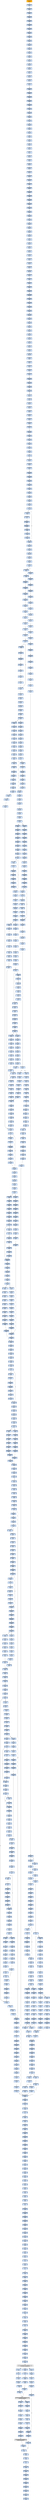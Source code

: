 strict digraph G {
	graph [bgcolor=transparent,
		name=G
	];
	node [color=lightsteelblue,
		fillcolor=lightsteelblue,
		shape=rectangle,
		style=filled
	];
	"0x00411c39"	[label="0x00411c39
popl"];
	"0x00411c3a"	[label="0x00411c3a
addl"];
	"0x00411c39" -> "0x00411c3a"	[color="#000000"];
	"0x00420aca"	[label="0x00420aca
movl"];
	"0x00420acc"	[label="0x00420acc
jmp"];
	"0x00420aca" -> "0x00420acc"	[color="#000000"];
	"0x00420a88"	[label="0x00420a88
ja"];
	"0x00420aa2"	[label="0x00420aa2
movl"];
	"0x00420a88" -> "0x00420aa2"	[color="#000000",
		label=T];
	"0x00420a8a"	[label="0x00420a8a
cmpl"];
	"0x00420a88" -> "0x00420a8a"	[color="#000000",
		label=F];
	"0x00420c90"	[label="0x00420c90
ja"];
	"0x00420ca7"	[label="0x00420ca7
subl"];
	"0x00420c90" -> "0x00420ca7"	[color="#000000",
		label=T];
	"0x004208e7"	[label="0x004208e7
movw"];
	"0x004208ea"	[label="0x004208ea
movl"];
	"0x004208e7" -> "0x004208ea"	[color="#000000"];
	"0x004201eb"	[label="0x004201eb
popl"];
	"0x004201ec"	[label="0x004201ec
subl"];
	"0x004201eb" -> "0x004201ec"	[color="#000000"];
	"0x00420a77"	[label="0x00420a77
leal"];
	"0x00420a7a"	[label="0x00420a7a
movl"];
	"0x00420a77" -> "0x00420a7a"	[color="#000000"];
	"0x0042030b"	[label="0x0042030b
addl"];
	"0x00420312"	[label="0x00420312
movl"];
	"0x0042030b" -> "0x00420312"	[color="#000000"];
	"0x0042073b"	[label="0x0042073b
incl"];
	"0x0042073c"	[label="0x0042073c
movl"];
	"0x0042073b" -> "0x0042073c"	[color="#000000"];
	"0x00411cc5"	[label="0x00411cc5
je"];
	"0x00411d04"	[label="0x00411d04
call"];
	"0x00411cc5" -> "0x00411d04"	[color="#000000",
		label=T];
	"0x00420595"	[label="0x00420595
movl"];
	"0x00420599"	[label="0x00420599
leal"];
	"0x00420595" -> "0x00420599"	[color="#000000"];
	"0x00411cd6"	[label="0x00411cd6
movb"];
	"0x00411cd9"	[label="0x00411cd9
jne"];
	"0x00411cd6" -> "0x00411cd9"	[color="#000000"];
	"0x00420c09"	[label="0x00420c09
movl"];
	"0x00420c0d"	[label="0x00420c0d
incl"];
	"0x00420c09" -> "0x00420c0d"	[color="#000000"];
	"0x004207ac"	[label="0x004207ac
jae"];
	"0x004207ae"	[label="0x004207ae
movl"];
	"0x004207ac" -> "0x004207ae"	[color="#000000",
		label=F];
	"0x004207d1"	[label="0x004207d1
movl"];
	"0x004207ac" -> "0x004207d1"	[color="#000000",
		label=T];
	"0x0042036c"	[label="0x0042036c
je"];
	"0x00420372"	[label="0x00420372
shll"];
	"0x0042036c" -> "0x00420372"	[color="#000000",
		label=F];
	GETMODULEHANDLEA_KERNEL32_DLL	[color=lightgrey,
		fillcolor=lightgrey,
		label="GETMODULEHANDLEA_KERNEL32_DLL
GETMODULEHANDLEA"];
	"0x0040ea6a"	[label="0x0040ea6a
testl"];
	GETMODULEHANDLEA_KERNEL32_DLL -> "0x0040ea6a"	[color="#000000"];
	"0x00411c7d"	[label="0x00411c7d
orl"];
	GETMODULEHANDLEA_KERNEL32_DLL -> "0x00411c7d"	[color="#000000"];
	"0x00411ccf"	[label="0x00411ccf
movl"];
	GETMODULEHANDLEA_KERNEL32_DLL -> "0x00411ccf"	[color="#000000"];
	"0x00420c59"	[label="0x00420c59
incl"];
	"0x00420c5a"	[label="0x00420c5a
movb"];
	"0x00420c59" -> "0x00420c5a"	[color="#000000"];
	"0x004201f9"	[label="0x004201f9
jae"];
	"0x00420221"	[label="0x00420221
call"];
	"0x004201f9" -> "0x00420221"	[color="#000000",
		label=T];
	"0x00420619"	[label="0x00420619
leal"];
	"0x0042061c"	[label="0x0042061c
movl"];
	"0x00420619" -> "0x0042061c"	[color="#000000"];
	"0x0040ea74"	[label="0x0040ea74
call"];
	GETPROCADDRESS_KERNEL32_DLL	[color=lightgrey,
		fillcolor=lightgrey,
		label="GETPROCADDRESS_KERNEL32_DLL
GETPROCADDRESS"];
	"0x0040ea74" -> GETPROCADDRESS_KERNEL32_DLL	[color="#000000"];
	"0x00420937"	[label="0x00420937
jae"];
	"0x00420974"	[label="0x00420974
subl"];
	"0x00420937" -> "0x00420974"	[color="#000000",
		label=T];
	"0x00420939"	[label="0x00420939
movl"];
	"0x00420937" -> "0x00420939"	[color="#000000",
		label=F];
	"0x00420bc2"	[label="0x00420bc2
movl"];
	"0x00420bc6"	[label="0x00420bc6
movw"];
	"0x00420bc2" -> "0x00420bc6"	[color="#000000"];
	"0x0042057c"	[label="0x0042057c
movl"];
	"0x00420580"	[label="0x00420580
subl"];
	"0x0042057c" -> "0x00420580"	[color="#000000"];
	"0x00420691"	[label="0x00420691
leal"];
	"0x00420694"	[label="0x00420694
movl"];
	"0x00420691" -> "0x00420694"	[color="#000000"];
	"0x004201d9"	[label="0x004201d9
addl"];
	"0x004201dc"	[label="0x004201dc
pushl"];
	"0x004201d9" -> "0x004201dc"	[color="#000000"];
	"0x00420301"	[label="0x00420301
movl"];
	"0x00420309"	[label="0x00420309
movl"];
	"0x00420301" -> "0x00420309"	[color="#000000"];
	"0x004201ac"	[label="0x004201ac
shll"];
	"0x004201af"	[label="0x004201af
movb"];
	"0x004201ac" -> "0x004201af"	[color="#000000"];
	"0x0042055b"	[label="0x0042055b
cmpl"];
	"0x00420560"	[label="0x00420560
jg"];
	"0x0042055b" -> "0x00420560"	[color="#000000"];
	"0x00420b48"	[label="0x00420b48
shll"];
	"0x00420b4d"	[label="0x00420b4d
movzbl"];
	"0x00420b48" -> "0x00420b4d"	[color="#000000"];
	"0x00420bc0"	[label="0x00420bc0
orl"];
	"0x00420bc0" -> "0x00420bc2"	[color="#000000"];
	"0x004207e4"	[label="0x004207e4
cmpl"];
	"0x004207ea"	[label="0x004207ea
movw"];
	"0x004207e4" -> "0x004207ea"	[color="#000000"];
	"0x0042027e"	[label="0x0042027e
decl"];
	"0x0042027f"	[label="0x0042027f
movl"];
	"0x0042027e" -> "0x0042027f"	[color="#000000"];
	"0x00420c5e"	[label="0x00420c5e
movb"];
	"0x00420c5a" -> "0x00420c5e"	[color="#000000"];
	"0x00420823"	[label="0x00420823
movl"];
	"0x00420825"	[label="0x00420825
movl"];
	"0x00420823" -> "0x00420825"	[color="#000000"];
	"0x00420733"	[label="0x00420733
movb"];
	"0x00420737"	[label="0x00420737
movb"];
	"0x00420733" -> "0x00420737"	[color="#000000"];
	"0x00420613"	[label="0x00420613
addl"];
	"0x00420613" -> "0x00420619"	[color="#000000"];
	"0x00411c6a"	[label="0x00411c6a
call"];
	"0x00411c78"	[label="0x00411c78
call"];
	"0x00411c6a" -> "0x00411c78"	[color="#000000"];
	"0x004201cd"	[label="0x004201cd
pushl"];
	"0x004201ce"	[label="0x004201ce
movl"];
	"0x004201cd" -> "0x004201ce"	[color="#000000"];
	"0x00420ae7"	[label="0x00420ae7
decl"];
	"0x00420ae8"	[label="0x00420ae8
movl"];
	"0x00420ae7" -> "0x00420ae8"	[color="#000000"];
	"0x0042066d"	[label="0x0042066d
movzwl"];
	"0x00420670"	[label="0x00420670
imull"];
	"0x0042066d" -> "0x00420670"	[color="#000000"];
	"0x00420627"	[label="0x00420627
subl"];
	"0x00420629"	[label="0x00420629
subl"];
	"0x00420627" -> "0x00420629"	[color="#000000"];
	"0x004205ad"	[label="0x004205ad
movzbl"];
	"0x004205b0"	[label="0x004205b0
shll"];
	"0x004205ad" -> "0x004205b0"	[color="#000000"];
	"0x00420bdb"	[label="0x00420bdb
movl"];
	"0x00420be0"	[label="0x00420be0
subl"];
	"0x00420bdb" -> "0x00420be0"	[color="#000000"];
	"0x004208d2"	[label="0x004208d2
subl"];
	"0x004208d4"	[label="0x004208d4
shll"];
	"0x004208d2" -> "0x004208d4"	[color="#000000"];
	"0x00420483"	[label="0x00420483
je"];
	"0x004204a7"	[label="0x004204a7
cmpl"];
	"0x00420483" -> "0x004204a7"	[color="#000000",
		label=T];
	"0x00420485"	[label="0x00420485
jmp"];
	"0x00420483" -> "0x00420485"	[color="#000000",
		label=F];
	"0x0042018f"	[label="0x0042018f
lodsl"];
	"0x00420190"	[label="0x00420190
subl"];
	"0x0042018f" -> "0x00420190"	[color="#000000"];
	"0x004204ad"	[label="0x004204ad
jle"];
	"0x004204a7" -> "0x004204ad"	[color="#000000"];
	"0x004209e8"	[label="0x004209e8
imull"];
	"0x004209eb"	[label="0x004209eb
cmpl"];
	"0x004209e8" -> "0x004209eb"	[color="#000000"];
	"0x00420c0e"	[label="0x00420c0e
orl"];
	"0x00420c11"	[label="0x00420c11
movl"];
	"0x00420c0e" -> "0x00420c11"	[color="#000000"];
	"0x00420798"	[label="0x00420798
movl"];
	"0x0042079a"	[label="0x0042079a
shrl"];
	"0x00420798" -> "0x0042079a"	[color="#000000"];
	"0x004206e5"	[label="0x004206e5
subl"];
	"0x004206e9"	[label="0x004206e9
sarl"];
	"0x004206e5" -> "0x004206e9"	[color="#000000"];
	"0x00420582"	[label="0x00420582
movl"];
	"0x00420580" -> "0x00420582"	[color="#000000"];
	"0x00411ca8"	[label="0x00411ca8
call"];
	VIRTUALPROTECT_KERNEL32	[color=lightgrey,
		fillcolor=lightgrey,
		label="VIRTUALPROTECT_KERNEL32
VIRTUALPROTECT"];
	"0x00411ca8" -> VIRTUALPROTECT_KERNEL32	[color="#000000"];
	"0x0042037d"	[label="0x0042037d
incl"];
	"0x0042037e"	[label="0x0042037e
orl"];
	"0x0042037d" -> "0x0042037e"	[color="#000000"];
	"0x00411c4c"	[label="0x00411c4c
orb"];
	"0x00411c4e"	[label="0x00411c4e
jne"];
	"0x00411c4c" -> "0x00411c4e"	[color="#000000"];
	"0x0042094c"	[label="0x0042094c
movl"];
	"0x00420954"	[label="0x00420954
leal"];
	"0x0042094c" -> "0x00420954"	[color="#000000"];
	"0x004207f3"	[label="0x004207f3
cmpl"];
	"0x004207f7"	[label="0x004207f7
je"];
	"0x004207f3" -> "0x004207f7"	[color="#000000"];
	"0x00420a5c"	[label="0x00420a5c
shll"];
	"0x00420a5f"	[label="0x00420a5f
movl"];
	"0x00420a5c" -> "0x00420a5f"	[color="#000000"];
	"0x004201f3"	[label="0x004201f3
subl"];
	"0x004201f5"	[label="0x004201f5
subl"];
	"0x004201f3" -> "0x004201f5"	[color="#000000"];
	"0x004206ae"	[label="0x004206ae
cmpl"];
	"0x004206b4"	[label="0x004206b4
leal"];
	"0x004206ae" -> "0x004206b4"	[color="#000000"];
	"0x00420bf8"	[label="0x00420bf8
movl"];
	"0x00420bfa"	[label="0x00420bfa
shrw"];
	"0x00420bf8" -> "0x00420bfa"	[color="#000000"];
	"0x00420aaf"	[label="0x00420aaf
imull"];
	"0x00420ab2"	[label="0x00420ab2
cmpl"];
	"0x00420aaf" -> "0x00420ab2"	[color="#000000"];
	"0x00420c61"	[label="0x00420c61
incl"];
	"0x00420c65"	[label="0x00420c65
decl"];
	"0x00420c61" -> "0x00420c65"	[color="#000000"];
	"0x004204b3"	[label="0x004204b3
jmp"];
	"0x0042052e"	[label="0x0042052e
movl"];
	"0x004204b3" -> "0x0042052e"	[color="#000000"];
	"0x00420532"	[label="0x00420532
movl"];
	"0x00420534"	[label="0x00420534
movl"];
	"0x00420532" -> "0x00420534"	[color="#000000"];
	"0x00420b0f"	[label="0x00420b0f
movl"];
	"0x00420b13"	[label="0x00420b13
jg"];
	"0x00420b0f" -> "0x00420b13"	[color="#000000"];
	"0x00420b53"	[label="0x00420b53
incl"];
	"0x00420b54"	[label="0x00420b54
orl"];
	"0x00420b53" -> "0x00420b54"	[color="#000000"];
	"0x004203b3"	[label="0x004203b3
movzbl"];
	"0x004203b8"	[label="0x004203b8
movw"];
	"0x004203b3" -> "0x004203b8"	[color="#000000"];
	"0x00420601"	[label="0x00420601
movl"];
	"0x00420605"	[label="0x00420605
movl"];
	"0x00420601" -> "0x00420605"	[color="#000000"];
	"0x004205f2"	[label="0x004205f2
movl"];
	"0x004205f6"	[label="0x004205f6
movw"];
	"0x004205f2" -> "0x004205f6"	[color="#000000"];
	"0x00420bfe"	[label="0x00420bfe
subw"];
	"0x00420bfa" -> "0x00420bfe"	[color="#000000"];
	"0x004204b5"	[label="0x004204b5
cmpl"];
	"0x00420485" -> "0x004204b5"	[color="#000000"];
	"0x0042099f"	[label="0x0042099f
movl"];
	"0x004209a3"	[label="0x004209a3
movl"];
	"0x0042099f" -> "0x004209a3"	[color="#000000"];
	"0x00420528"	[label="0x00420528
movw"];
	"0x0042052c"	[label="0x0042052c
jmp"];
	"0x00420528" -> "0x0042052c"	[color="#000000"];
	"0x00420a05"	[label="0x00420a05
jmp"];
	"0x00420a1c"	[label="0x00420a1c
movl"];
	"0x00420a05" -> "0x00420a1c"	[color="#000000"];
	"0x00420576"	[label="0x00420576
movl"];
	"0x0042057a"	[label="0x0042057a
subl"];
	"0x00420576" -> "0x0042057a"	[color="#000000"];
	"0x004201f7"	[label="0x004201f7
cmpl"];
	"0x004201f7" -> "0x004201f9"	[color="#000000"];
	"0x004205a3"	[label="0x004205a3
cmpl"];
	"0x004205a7"	[label="0x004205a7
je"];
	"0x004205a3" -> "0x004205a7"	[color="#000000"];
	"0x00420c82"	[label="0x00420c82
jb"];
	"0x00420c88"	[label="0x00420c88
cmpl"];
	"0x00420c82" -> "0x00420c88"	[color="#000000",
		label=F];
	"0x004204fd"	[label="0x004204fd
movl"];
	"0x00420501"	[label="0x00420501
movl"];
	"0x004204fd" -> "0x00420501"	[color="#000000"];
	"0x004208bc"	[label="0x004208bc
shrl"];
	"0x004208bf"	[label="0x004208bf
movzwl"];
	"0x004208bc" -> "0x004208bf"	[color="#000000"];
	"0x00411cd1"	[label="0x00411cd1
lodsb"];
	"0x00411cd2"	[label="0x00411cd2
orb"];
	"0x00411cd1" -> "0x00411cd2"	[color="#000000"];
	"0x00420749"	[label="0x00420749
movl"];
	"0x0042074b"	[label="0x0042074b
shrw"];
	"0x00420749" -> "0x0042074b"	[color="#000000"];
	"0x00420ba0"	[label="0x00420ba0
cmpl"];
	"0x00420ba8"	[label="0x00420ba8
ja"];
	"0x00420ba0" -> "0x00420ba8"	[color="#000000"];
	"0x00420a00"	[label="0x00420a00
movl"];
	"0x00420a02"	[label="0x00420a02
movw"];
	"0x00420a00" -> "0x00420a02"	[color="#000000"];
	"0x00420cc9"	[label="0x00420cc9
popl"];
	"0x00420cca"	[label="0x00420cca
popl"];
	"0x00420cc9" -> "0x00420cca"	[color="#000000"];
	"0x0042052e" -> "0x00420532"	[color="#000000"];
	"0x004201b5"	[label="0x004201b5
addb"];
	"0x004201b7"	[label="0x004201b7
movl"];
	"0x004201b5" -> "0x004201b7"	[color="#000000"];
	"0x00411ca6"	[label="0x00411ca6
movl"];
	"0x00411ca6" -> "0x00411ca8"	[color="#000000"];
	"0x00420181"	[label="0x00420181
addl"];
	"0x00420183"	[label="0x00420183
subl"];
	"0x00420181" -> "0x00420183"	[color="#000000"];
	"0x00420514"	[label="0x00420514
jmp"];
	"0x00420514" -> "0x004204b5"	[color="#000000"];
	"0x004204d4"	[label="0x004204d4
je"];
	"0x004204da"	[label="0x004204da
shll"];
	"0x004204d4" -> "0x004204da"	[color="#000000",
		label=F];
	"0x00420a20"	[label="0x00420a20
decl"];
	"0x00420a1c" -> "0x00420a20"	[color="#000000"];
	"0x00420792"	[label="0x00420792
orl"];
	"0x00420794"	[label="0x00420794
movl"];
	"0x00420792" -> "0x00420794"	[color="#000000"];
	"0x00411c46"	[label="0x00411c46
addl"];
	"0x00411c49"	[label="0x00411c49
popl"];
	"0x00411c46" -> "0x00411c49"	[color="#000000"];
	"0x004201a7"	[label="0x004201a7
andb"];
	"0x004201aa"	[label="0x004201aa
andb"];
	"0x004201a7" -> "0x004201aa"	[color="#000000"];
	"0x00420a3d"	[label="0x00420a3d
movl"];
	"0x00420a41"	[label="0x00420a41
jg"];
	"0x00420a3d" -> "0x00420a41"	[color="#000000"];
	"0x004209b3"	[label="0x004209b3
movl"];
	"0x004209b7"	[label="0x004209b7
addl"];
	"0x004209b3" -> "0x004209b7"	[color="#000000"];
	"0x00420384"	[label="0x00420384
movw"];
	"0x00420388"	[label="0x00420388
shrl"];
	"0x00420384" -> "0x00420388"	[color="#000000"];
	"0x0042048d"	[label="0x0042048d
movl"];
	"0x0042048f"	[label="0x0042048f
leal"];
	"0x0042048d" -> "0x0042048f"	[color="#000000"];
	"0x00420487"	[label="0x00420487
subl"];
	"0x0042048b"	[label="0x0042048b
subl"];
	"0x00420487" -> "0x0042048b"	[color="#000000"];
	"0x004209b9"	[label="0x004209b9
cmpl"];
	"0x004209b7" -> "0x004209b9"	[color="#000000"];
	"0x00420836"	[label="0x00420836
movw"];
	"0x0042083d"	[label="0x0042083d
movl"];
	"0x00420836" -> "0x0042083d"	[color="#000000"];
	"0x0042032a"	[label="0x0042032a
orl"];
	"0x0042032c"	[label="0x0042032c
cmpl"];
	"0x0042032a" -> "0x0042032c"	[color="#000000"];
	"0x00420289"	[label="0x00420289
decl"];
	"0x0042028a"	[label="0x0042028a
movl"];
	"0x00420289" -> "0x0042028a"	[color="#000000"];
	"0x00420740"	[label="0x00420740
jmp"];
	"0x0042073c" -> "0x00420740"	[color="#000000"];
	"0x00420c77"	[label="0x00420c77
movl"];
	"0x00420740" -> "0x00420c77"	[color="#000000"];
	"0x00420a4f"	[label="0x00420a4f
movl"];
	"0x00420a51"	[label="0x00420a51
jle"];
	"0x00420a4f" -> "0x00420a51"	[color="#000000"];
	"0x00420b26"	[label="0x00420b26
addl"];
	"0x00420b2b"	[label="0x00420b2b
movl"];
	"0x00420b26" -> "0x00420b2b"	[color="#000000"];
	"0x00420b15"	[label="0x00420b15
movl"];
	"0x00420b13" -> "0x00420b15"	[color="#000000",
		label=F];
	"0x00420b31"	[label="0x00420b31
leal"];
	"0x00420b13" -> "0x00420b31"	[color="#000000",
		label=T];
	"0x00420609"	[label="0x00420609
xorl"];
	"0x0042060b"	[label="0x0042060b
cmpl"];
	"0x00420609" -> "0x0042060b"	[color="#000000"];
	"0x0042024d"	[label="0x0042024d
movl"];
	"0x00420254"	[label="0x00420254
movl"];
	"0x0042024d" -> "0x00420254"	[color="#000000"];
	"0x00420924"	[label="0x00420924
orl"];
	"0x00420926"	[label="0x00420926
movw"];
	"0x00420924" -> "0x00420926"	[color="#000000"];
	"0x0042098d"	[label="0x0042098d
movl"];
	"0x00420995"	[label="0x00420995
movw"];
	"0x0042098d" -> "0x00420995"	[color="#000000"];
	"0x00411bfa"	[label="0x00411bfa
orl"];
	"0x00411bfc"	[label="0x00411bfc
pushl"];
	"0x00411bfa" -> "0x00411bfc"	[color="#000000"];
	"0x004203b0"	[label="0x004203b0
leal"];
	"0x004203b0" -> "0x004203b3"	[color="#000000"];
	"0x00420a19"	[label="0x00420a19
leal"];
	"0x00420a19" -> "0x00420a1c"	[color="#000000"];
	"0x00411d09"	[label="0x00411d09
popl"];
	"0x00411d0a"	[label="0x00411d0a
addl"];
	"0x00411d09" -> "0x00411d0a"	[color="#000000"];
	"0x004201b1"	[label="0x004201b1
lodsb"];
	"0x004201b2"	[label="0x004201b2
orl"];
	"0x004201b1" -> "0x004201b2"	[color="#000000"];
	"0x00420363"	[label="0x00420363
leal"];
	"0x00420366"	[label="0x00420366
ja"];
	"0x00420363" -> "0x00420366"	[color="#000000"];
	"0x0042041f"	[label="0x0042041f
cmpl"];
	"0x00420427"	[label="0x00420427
leal"];
	"0x0042041f" -> "0x00420427"	[color="#000000"];
	"0x00411c9d"	[label="0x00411c9d
je"];
	"0x00411c9f"	[label="0x00411c9f
pushl"];
	"0x00411c9d" -> "0x00411c9f"	[color="#000000",
		label=F];
	"0x00420412"	[label="0x00420412
leal"];
	"0x00420415"	[label="0x00420415
movl"];
	"0x00420412" -> "0x00420415"	[color="#000000"];
	"0x00420268"	[label="0x00420268
leal"];
	"0x0042026b"	[label="0x0042026b
movl"];
	"0x00420268" -> "0x0042026b"	[color="#000000"];
	"0x00420c2e"	[label="0x00420c2e
movl"];
	"0x00420a41" -> "0x00420c2e"	[color="#000000",
		label=T];
	"0x00420a47"	[label="0x00420a47
addl"];
	"0x00420a41" -> "0x00420a47"	[color="#000000",
		label=F];
	"0x00411c5f"	[label="0x00411c5f
subl"];
	"0x00411c61"	[label="0x00411c61
movw"];
	"0x00411c5f" -> "0x00411c61"	[color="#000000"];
	"0x004207b0"	[label="0x004207b0
movl"];
	"0x004207ae" -> "0x004207b0"	[color="#000000"];
	"0x004203d7"	[label="0x004203d7
imull"];
	"0x004203dd"	[label="0x004203dd
cmpl"];
	"0x004203d7" -> "0x004203dd"	[color="#000000"];
	"0x00420803"	[label="0x00420803
shll"];
	"0x00420806"	[label="0x00420806
incl"];
	"0x00420803" -> "0x00420806"	[color="#000000"];
	"0x0042044a"	[label="0x0042044a
orl"];
	"0x0042044c"	[label="0x0042044c
movl"];
	"0x0042044a" -> "0x0042044c"	[color="#000000"];
	"0x004204e6"	[label="0x004204e6
orl"];
	"0x004204e8"	[label="0x004204e8
movl"];
	"0x004204e6" -> "0x004204e8"	[color="#000000"];
	"0x004208c2"	[label="0x004208c2
imull"];
	"0x004208bf" -> "0x004208c2"	[color="#000000"];
	"0x004206bd"	[label="0x004206bd
je"];
	"0x004206c3"	[label="0x004206c3
movzbl"];
	"0x004206bd" -> "0x004206c3"	[color="#000000",
		label=F];
	"0x004202be"	[label="0x004202be
movl"];
	"0x004202c6"	[label="0x004202c6
movl"];
	"0x004202be" -> "0x004202c6"	[color="#000000"];
	"0x0042026f"	[label="0x0042026f
movl"];
	"0x0042026b" -> "0x0042026f"	[color="#000000"];
	"0x0042048b" -> "0x0042048d"	[color="#000000"];
	"0x00420891"	[label="0x00420891
leal"];
	"0x00420895"	[label="0x00420895
movl"];
	"0x00420891" -> "0x00420895"	[color="#000000"];
	"0x00420841"	[label="0x00420841
jmp"];
	"0x0042083d" -> "0x00420841"	[color="#000000"];
	"0x004203a2"	[label="0x004203a2
subl"];
	"0x004203a4"	[label="0x004203a4
movb"];
	"0x004203a2" -> "0x004203a4"	[color="#000000"];
	"0x004208f2"	[label="0x004208f2
movl"];
	"0x004208f6"	[label="0x004208f6
jmp"];
	"0x004208f2" -> "0x004208f6"	[color="#000000"];
	"0x00411d10"	[label="0x00411d10
movb"];
	"0x00411d12"	[label="0x00411d12
stosb"];
	"0x00411d10" -> "0x00411d12"	[color="#000000"];
	"0x004204df"	[label="0x004204df
movzbl"];
	"0x004204da" -> "0x004204df"	[color="#000000"];
	"0x0042091a"	[label="0x0042091a
movzbl"];
	"0x0042091d"	[label="0x0042091d
shll"];
	"0x0042091a" -> "0x0042091d"	[color="#000000"];
	"0x00420309" -> "0x0042030b"	[color="#000000"];
	"0x00420bcd"	[label="0x00420bcd
movzwl"];
	"0x00420bd0"	[label="0x00420bd0
imull"];
	"0x00420bcd" -> "0x00420bd0"	[color="#000000"];
	"0x00420468"	[label="0x00420468
movl"];
	"0x0042046d"	[label="0x0042046d
subl"];
	"0x00420468" -> "0x0042046d"	[color="#000000"];
	"0x00420235"	[label="0x00420235
stosl"];
	"0x00420236"	[label="0x00420236
call"];
	"0x00420235" -> "0x00420236"	[color="#000000"];
	"0x00420ccb"	[label="0x00420ccb
popl"];
	"0x00420ccc"	[label="0x00420ccc
popl"];
	"0x00420ccb" -> "0x00420ccc"	[color="#000000"];
	"0x00420194"	[label="0x00420194
movl"];
	"0x00420196"	[label="0x00420196
pushl"];
	"0x00420194" -> "0x00420196"	[color="#000000"];
	"0x00420c4c"	[label="0x00420c4c
addl"];
	"0x00420c53"	[label="0x00420c53
leal"];
	"0x00420c4c" -> "0x00420c53"	[color="#000000"];
	"0x004207be"	[label="0x004207be
leal"];
	"0x004207c1"	[label="0x004207c1
movw"];
	"0x004207be" -> "0x004207c1"	[color="#000000"];
	"0x00420450"	[label="0x00420450
movw"];
	"0x00420457"	[label="0x00420457
shrl"];
	"0x00420450" -> "0x00420457"	[color="#000000"];
	"0x00420b69"	[label="0x00420b69
decl"];
	"0x00420b6a"	[label="0x00420b6a
jne"];
	"0x00420b69" -> "0x00420b6a"	[color="#000000"];
	"0x00420b19"	[label="0x00420b19
shll"];
	"0x00420b15" -> "0x00420b19"	[color="#000000"];
	"0x00420a53"	[label="0x00420a53
movl"];
	"0x00420a51" -> "0x00420a53"	[color="#000000",
		label=F];
	"0x00420a58"	[label="0x00420a58
movl"];
	"0x00420a51" -> "0x00420a58"	[color="#000000",
		label=T];
	"0x00420a72"	[label="0x00420a72
movl"];
	"0x00420a72" -> "0x00420a77"	[color="#000000"];
	"0x00420675"	[label="0x00420675
jae"];
	"0x0042067b"	[label="0x0042067b
movl"];
	"0x00420675" -> "0x0042067b"	[color="#000000",
		label=F];
	"0x0042075e"	[label="0x0042075e
movl"];
	"0x00420675" -> "0x0042075e"	[color="#000000",
		label=T];
	"0x00420c57"	[label="0x00420c57
movb"];
	"0x00420c53" -> "0x00420c57"	[color="#000000"];
	"0x00420cca" -> "0x00420ccb"	[color="#000000"];
	"0x0042080f"	[label="0x0042080f
shrl"];
	"0x00420812"	[label="0x00420812
movw"];
	"0x0042080f" -> "0x00420812"	[color="#000000"];
	"0x00420ad6"	[label="0x00420ad6
shrw"];
	"0x00420ada"	[label="0x00420ada
subw"];
	"0x00420ad6" -> "0x00420ada"	[color="#000000"];
	"0x004204e2"	[label="0x004204e2
shll"];
	"0x004204df" -> "0x004204e2"	[color="#000000"];
	"0x00420b42"	[label="0x00420b42
je"];
	"0x00420b42" -> "0x00420b48"	[color="#000000",
		label=F];
	"0x0042023b"	[label="0x0042023b
popl"];
	"0x00420236" -> "0x0042023b"	[color="#000000"];
	"0x0042051a"	[label="0x0042051a
subl"];
	"0x0042051c"	[label="0x0042051c
movl"];
	"0x0042051a" -> "0x0042051c"	[color="#000000"];
	"0x00420226"	[label="0x00420226
popl"];
	"0x00420221" -> "0x00420226"	[color="#000000"];
	"0x0042070b"	[label="0x0042070b
xorl"];
	"0x0042070d"	[label="0x0042070d
cmpl"];
	"0x0042070b" -> "0x0042070d"	[color="#000000"];
	"0x00420730"	[label="0x00420730
movb"];
	"0x00420730" -> "0x00420733"	[color="#000000"];
	"0x004209a7"	[label="0x004209a7
movl"];
	"0x004209a3" -> "0x004209a7"	[color="#000000"];
	"0x0042046f"	[label="0x0042046f
movl"];
	"0x0042046d" -> "0x0042046f"	[color="#000000"];
	"0x00420aec"	[label="0x00420aec
jne"];
	"0x00420aee"	[label="0x00420aee
leal"];
	"0x00420aec" -> "0x00420aee"	[color="#000000",
		label=F];
	"0x00411cd4"	[label="0x00411cd4
movb"];
	"0x00411cd2" -> "0x00411cd4"	[color="#000000"];
	"0x00420567"	[label="0x00420567
jmp"];
	"0x00420567" -> "0x00420c77"	[color="#000000"];
	"0x00420c32"	[label="0x00420c32
movl"];
	"0x00420c2e" -> "0x00420c32"	[color="#000000"];
	"0x00411bfd"	[label="0x00411bfd
je"];
	"0x00411bfc" -> "0x00411bfd"	[color="#000000"];
	"0x00420197"	[label="0x00420197
pushl"];
	"0x00420196" -> "0x00420197"	[color="#000000"];
	"0x004202f6"	[label="0x004202f6
loop"];
	"0x004202f8"	[label="0x004202f8
movl"];
	"0x004202f6" -> "0x004202f8"	[color="#000000",
		label=F];
	"0x004203e2"	[label="0x004203e2
leal"];
	"0x004203dd" -> "0x004203e2"	[color="#000000"];
	"0x00420462"	[label="0x00420462
jae"];
	"0x00420462" -> "0x00420487"	[color="#000000",
		label=T];
	"0x00420464"	[label="0x00420464
movl"];
	"0x00420462" -> "0x00420464"	[color="#000000",
		label=F];
	"0x004205cc"	[label="0x004205cc
imull"];
	"0x004205cf"	[label="0x004205cf
cmpl"];
	"0x004205cc" -> "0x004205cf"	[color="#000000"];
	"0x00420819"	[label="0x00420819
movzwl"];
	"0x0042081c"	[label="0x0042081c
imull"];
	"0x00420819" -> "0x0042081c"	[color="#000000"];
	"0x004206c6"	[label="0x004206c6
shll"];
	"0x004206c9"	[label="0x004206c9
shll"];
	"0x004206c6" -> "0x004206c9"	[color="#000000"];
	"0x00420869"	[label="0x00420869
movl"];
	"0x00420841" -> "0x00420869"	[color="#000000"];
	"0x004209e5"	[label="0x004209e5
movzwl"];
	"0x004209e5" -> "0x004209e8"	[color="#000000"];
	"0x004201cc"	[label="0x004201cc
pushl"];
	"0x004201cc" -> "0x004201cd"	[color="#000000"];
	"0x00420856"	[label="0x00420856
movw"];
	"0x0042085d"	[label="0x0042085d
movl"];
	"0x00420856" -> "0x0042085d"	[color="#000000"];
	"0x0042078b"	[label="0x0042078b
shll"];
	"0x0042078e"	[label="0x0042078e
shll"];
	"0x0042078b" -> "0x0042078e"	[color="#000000"];
	"0x00420920"	[label="0x00420920
shll"];
	"0x0042091d" -> "0x00420920"	[color="#000000"];
	"0x00420884"	[label="0x00420884
movl"];
	"0x00420888"	[label="0x00420888
setg"];
	"0x00420884" -> "0x00420888"	[color="#000000"];
	"0x004205b9"	[label="0x004205b9
movl"];
	"0x004205bd"	[label="0x004205bd
movl"];
	"0x004205b9" -> "0x004205bd"	[color="#000000"];
	"0x00420aa6"	[label="0x00420aa6
movw"];
	"0x00420aa2" -> "0x00420aa6"	[color="#000000"];
	"0x00420b87"	[label="0x00420b87
movl"];
	"0x00420b8f"	[label="0x00420b8f
movl"];
	"0x00420b87" -> "0x00420b8f"	[color="#000000"];
	"0x00420b03"	[label="0x00420b03
andl"];
	"0x00420b06"	[label="0x00420b06
leal"];
	"0x00420b03" -> "0x00420b06"	[color="#000000"];
	"0x0042053b"	[label="0x0042053b
movb"];
	"0x00420534" -> "0x0042053b"	[color="#000000"];
	"0x0042018c"	[label="0x0042018c
movl"];
	"0x0042018e"	[label="0x0042018e
pushl"];
	"0x0042018c" -> "0x0042018e"	[color="#000000"];
	"0x004206a3"	[label="0x004206a3
movl"];
	"0x004206a7"	[label="0x004206a7
shll"];
	"0x004206a3" -> "0x004206a7"	[color="#000000"];
	"0x00420879"	[label="0x00420879
movl"];
	"0x0042087d"	[label="0x0042087d
xorl"];
	"0x00420879" -> "0x0042087d"	[color="#000000"];
	"0x0042034e"	[label="0x0042034e
movl"];
	"0x00420352"	[label="0x00420352
shll"];
	"0x0042034e" -> "0x00420352"	[color="#000000"];
	"0x00411d04" -> "0x00411d09"	[color="#000000"];
	"0x00420809"	[label="0x00420809
movl"];
	"0x0042080d"	[label="0x0042080d
movl"];
	"0x00420809" -> "0x0042080d"	[color="#000000"];
	"0x00420b09"	[label="0x00420b09
orl"];
	"0x00420b0c"	[label="0x00420b0c
cmpl"];
	"0x00420b09" -> "0x00420b0c"	[color="#000000"];
	"0x00420199"	[label="0x00420199
movb"];
	"0x0042019d"	[label="0x0042019d
movb"];
	"0x00420199" -> "0x0042019d"	[color="#000000"];
	"0x00420406"	[label="0x00420406
movl"];
	"0x0042040a"	[label="0x0042040a
shll"];
	"0x00420406" -> "0x0042040a"	[color="#000000"];
	"0x00420a34"	[label="0x00420a34
addl"];
	"0x00420a38"	[label="0x00420a38
cmpl"];
	"0x00420a34" -> "0x00420a38"	[color="#000000"];
	"0x00420287"	[label="0x00420287
shll"];
	"0x00420287" -> "0x00420289"	[color="#000000"];
	"0x004201dd"	[label="0x004201dd
pushl"];
	"0x004201de"	[label="0x004201de
addl"];
	"0x004201dd" -> "0x004201de"	[color="#000000"];
	"0x0042082c"	[label="0x0042082c
movl"];
	"0x00420830"	[label="0x00420830
sarl"];
	"0x0042082c" -> "0x00420830"	[color="#000000"];
	"0x0042052c" -> "0x004204b5"	[color="#000000"];
	"0x00420185"	[label="0x00420185
movl"];
	"0x00420183" -> "0x00420185"	[color="#000000"];
	"0x00420762"	[label="0x00420762
shrw"];
	"0x00420766"	[label="0x00420766
movl"];
	"0x00420762" -> "0x00420766"	[color="#000000"];
	"0x004209f3"	[label="0x004209f3
movl"];
	"0x004209f8"	[label="0x004209f8
subl"];
	"0x004209f3" -> "0x004209f8"	[color="#000000"];
	"0x00420782"	[label="0x00420782
je"];
	"0x00420788"	[label="0x00420788
movzbl"];
	"0x00420782" -> "0x00420788"	[color="#000000",
		label=F];
	"0x004207cc"	[label="0x004207cc
jmp"];
	"0x00420871"	[label="0x00420871
movl"];
	"0x004207cc" -> "0x00420871"	[color="#000000"];
	"0x0042090e"	[label="0x0042090e
ja"];
	"0x00420910"	[label="0x00420910
cmpl"];
	"0x0042090e" -> "0x00420910"	[color="#000000",
		label=F];
	"0x0042090e" -> "0x00420926"	[color="#000000",
		label=T];
	"0x00411cfa"	[label="0x00411cfa
movb"];
	"0x00411cfd"	[label="0x00411cfd
lodsb"];
	"0x00411cfa" -> "0x00411cfd"	[color="#000000"];
	"0x0042053f"	[label="0x0042053f
movb"];
	"0x00420542"	[label="0x00420542
incl"];
	"0x0042053f" -> "0x00420542"	[color="#000000"];
	"0x004208f8"	[label="0x004208f8
subl"];
	"0x004208fa"	[label="0x004208fa
subl"];
	"0x004208f8" -> "0x004208fa"	[color="#000000"];
	"0x00420ab6"	[label="0x00420ab6
movl"];
	"0x00420aba"	[label="0x00420aba
movl"];
	"0x00420ab6" -> "0x00420aba"	[color="#000000"];
	"0x00420923"	[label="0x00420923
incl"];
	"0x00420923" -> "0x00420924"	[color="#000000"];
	"0x0042029f"	[label="0x0042029f
movl"];
	"0x004202a7"	[label="0x004202a7
movl"];
	"0x0042029f" -> "0x004202a7"	[color="#000000"];
	"0x00420b2f"	[label="0x00420b2f
jmp"];
	"0x00420b2b" -> "0x00420b2f"	[color="#000000"];
	"0x00420c28"	[label="0x00420c28
movl"];
	"0x00420c2c"	[label="0x00420c2c
je"];
	"0x00420c28" -> "0x00420c2c"	[color="#000000"];
	"0x00420368"	[label="0x00420368
cmpl"];
	"0x00420368" -> "0x0042036c"	[color="#000000"];
	"0x00420af1"	[label="0x00420af1
cmpl"];
	"0x00420aee" -> "0x00420af1"	[color="#000000"];
	"0x00420c7e"	[label="0x00420c7e
cmpl"];
	"0x00420c7e" -> "0x00420c82"	[color="#000000"];
	"0x00420366" -> "0x00420368"	[color="#000000",
		label=F];
	"0x00420380"	[label="0x00420380
movl"];
	"0x00420366" -> "0x00420380"	[color="#000000",
		label=T];
	"0x0042025c"	[label="0x0042025c
movb"];
	"0x00420261"	[label="0x00420261
movl"];
	"0x0042025c" -> "0x00420261"	[color="#000000"];
	"0x00411c96"	[label="0x00411c96
call"];
	"0x00411d29"	[label="0x00411d29
jmp"];
	"0x00411c96" -> "0x00411d29"	[color="#000000"];
	"0x0042054e"	[label="0x0042054e
movl"];
	"0x00420556"	[label="0x00420556
jmp"];
	"0x0042054e" -> "0x00420556"	[color="#000000"];
	"0x00420a6e"	[label="0x00420a6e
movl"];
	"0x00420a6e" -> "0x00420a72"	[color="#000000"];
	"0x00420baa"	[label="0x00420baa
cmpl"];
	"0x00420bae"	[label="0x00420bae
je"];
	"0x00420baa" -> "0x00420bae"	[color="#000000"];
	"0x00411c4a"	[label="0x00411c4a
addl"];
	"0x00411c4a" -> "0x00411c4c"	[color="#000000"];
	"0x00411d1a"	[label="0x00411d1a
jmp"];
	"0x00420419"	[label="0x00420419
andl"];
	"0x00420415" -> "0x00420419"	[color="#000000"];
	"0x0042084b"	[label="0x0042084b
shrw"];
	"0x0042084f"	[label="0x0042084f
subw"];
	"0x0042084b" -> "0x0042084f"	[color="#000000"];
	"0x004207f1"	[label="0x004207f1
ja"];
	"0x004207ea" -> "0x004207f1"	[color="#000000"];
	"0x00420a25"	[label="0x00420a25
jne"];
	"0x00420a27"	[label="0x00420a27
movb"];
	"0x00420a25" -> "0x00420a27"	[color="#000000",
		label=F];
	"0x004208ae"	[label="0x004208ae
shll"];
	"0x004208b1"	[label="0x004208b1
shll"];
	"0x004208ae" -> "0x004208b1"	[color="#000000"];
	"0x00420698"	[label="0x00420698
movw"];
	"0x00420694" -> "0x00420698"	[color="#000000"];
	"0x00420588"	[label="0x00420588
subw"];
	"0x0042058b"	[label="0x0042058b
cmpl"];
	"0x00420588" -> "0x0042058b"	[color="#000000"];
	"0x00420673"	[label="0x00420673
cmpl"];
	"0x00420670" -> "0x00420673"	[color="#000000"];
	"0x004209d2"	[label="0x004209d2
movzbl"];
	"0x004209d5"	[label="0x004209d5
shll"];
	"0x004209d2" -> "0x004209d5"	[color="#000000"];
	"0x00420747"	[label="0x00420747
subl"];
	"0x00420747" -> "0x00420749"	[color="#000000"];
	"0x004204f3"	[label="0x004204f3
movzwl"];
	"0x004204f6"	[label="0x004204f6
imull"];
	"0x004204f3" -> "0x004204f6"	[color="#000000"];
	"0x00420a8e"	[label="0x00420a8e
je"];
	"0x00420a8a" -> "0x00420a8e"	[color="#000000"];
	"0x004201e1"	[label="0x004201e1
pushl"];
	"0x004201de" -> "0x004201e1"	[color="#000000"];
	"0x004206e3"	[label="0x004206e3
jae"];
	"0x004206e3" -> "0x004206e5"	[color="#000000",
		label=F];
	"0x00420745"	[label="0x00420745
subl"];
	"0x004206e3" -> "0x00420745"	[color="#000000",
		label=T];
	"0x004201ca"	[label="0x004201ca
subl"];
	"0x004201ca" -> "0x004201cc"	[color="#000000"];
	"0x0042038e"	[label="0x0042038e
imull"];
	"0x00420391"	[label="0x00420391
cmpl"];
	"0x0042038e" -> "0x00420391"	[color="#000000"];
	"0x004206c3" -> "0x004206c6"	[color="#000000"];
	"0x00420432"	[label="0x00420432
ja"];
	"0x00420432" -> "0x0042044c"	[color="#000000",
		label=T];
	"0x00420434"	[label="0x00420434
cmpl"];
	"0x00420432" -> "0x00420434"	[color="#000000",
		label=F];
	"0x00411cfe"	[label="0x00411cfe
orb"];
	"0x00411cfd" -> "0x00411cfe"	[color="#000000"];
	"0x004202ce"	[label="0x004202ce
movl"];
	"0x004202c6" -> "0x004202ce"	[color="#000000"];
	"0x00420c01"	[label="0x00420c01
movl"];
	"0x00420c05"	[label="0x00420c05
movw"];
	"0x00420c01" -> "0x00420c05"	[color="#000000"];
	"0x0042023c"	[label="0x0042023c
addl"];
	"0x00420241"	[label="0x00420241
jmp"];
	"0x0042023c" -> "0x00420241"	[color="#000000"];
	"0x00420651"	[label="0x00420651
movzbl"];
	"0x00420654"	[label="0x00420654
shll"];
	"0x00420651" -> "0x00420654"	[color="#000000"];
	"0x004207b5"	[label="0x004207b5
subl"];
	"0x004207b0" -> "0x004207b5"	[color="#000000"];
	"0x00420976"	[label="0x00420976
subl"];
	"0x00420974" -> "0x00420976"	[color="#000000"];
	"0x00420c15"	[label="0x00420c15
shll"];
	"0x00420c19"	[label="0x00420c19
decl"];
	"0x00420c15" -> "0x00420c19"	[color="#000000"];
	"0x00420591"	[label="0x00420591
movw"];
	"0x00420591" -> "0x00420595"	[color="#000000"];
	"0x00420492"	[label="0x00420492
shrw"];
	"0x0042048f" -> "0x00420492"	[color="#000000"];
	"0x00420661"	[label="0x00420661
movl"];
	"0x00420663"	[label="0x00420663
shrl"];
	"0x00420661" -> "0x00420663"	[color="#000000"];
	"0x004201e2"	[label="0x004201e2
pushl"];
	"0x004201e1" -> "0x004201e2"	[color="#000000"];
	"0x0042098a"	[label="0x0042098a
subw"];
	"0x0042098a" -> "0x0042098d"	[color="#000000"];
	"0x004205b6"	[label="0x004205b6
incl"];
	"0x004205b7"	[label="0x004205b7
orl"];
	"0x004205b6" -> "0x004205b7"	[color="#000000"];
	"0x004205c9"	[label="0x004205c9
movzwl"];
	"0x004205c9" -> "0x004205cc"	[color="#000000"];
	"0x00420496"	[label="0x00420496
subw"];
	"0x00420492" -> "0x00420496"	[color="#000000"];
	"0x00420b76"	[label="0x00420b76
addl"];
	"0x00420b7b"	[label="0x00420b7b
movl"];
	"0x00420b76" -> "0x00420b7b"	[color="#000000"];
	"0x004201c9"	[label="0x004201c9
pushl"];
	"0x004201c9" -> "0x004201ca"	[color="#000000"];
	"0x00420791"	[label="0x00420791
incl"];
	"0x00420791" -> "0x00420792"	[color="#000000"];
	"0x004202e8"	[label="0x004202e8
jae"];
	"0x004202ea"	[label="0x004202ea
movl"];
	"0x004202e8" -> "0x004202ea"	[color="#000000",
		label=F];
	"0x0040ea6c"	[label="0x0040ea6c
je"];
	"0x0040ea6a" -> "0x0040ea6c"	[color="#000000"];
	"0x004207fd"	[label="0x004207fd
movzbl"];
	"0x00420800"	[label="0x00420800
shll"];
	"0x004207fd" -> "0x00420800"	[color="#000000"];
	"0x00420249"	[label="0x00420249
pushl"];
	"0x0042024a"	[label="0x0042024a
subl"];
	"0x00420249" -> "0x0042024a"	[color="#000000"];
	"0x00420a99"	[label="0x00420a99
movzbl"];
	"0x00420a9c"	[label="0x00420a9c
shll"];
	"0x00420a99" -> "0x00420a9c"	[color="#000000"];
	"0x00411cf7"	[label="0x00411cf7
stosl"];
	"0x00411cf8"	[label="0x00411cf8
xorb"];
	"0x00411cf7" -> "0x00411cf8"	[color="#000000"];
	"0x00420cce"	[label="0x00420cce
jmp"];
	"0x00420241" -> "0x00420cce"	[color="#000000"];
	"0x00420afd"	[label="0x00420afd
movl"];
	"0x00420aff"	[label="0x00420aff
movl"];
	"0x00420afd" -> "0x00420aff"	[color="#000000"];
	"0x00420b6c"	[label="0x00420b6c
movl"];
	"0x00420b6a" -> "0x00420b6c"	[color="#000000",
		label=F];
	"0x0042044c" -> "0x00420450"	[color="#000000"];
	"0x00420861"	[label="0x00420861
movl"];
	"0x00420865"	[label="0x00420865
movl"];
	"0x00420861" -> "0x00420865"	[color="#000000"];
	"0x00420443"	[label="0x00420443
movzbl"];
	"0x00420446"	[label="0x00420446
shll"];
	"0x00420443" -> "0x00420446"	[color="#000000"];
	"0x004209cd"	[label="0x004209cd
shll"];
	"0x004209cd" -> "0x004209d2"	[color="#000000"];
	"0x004205b3"	[label="0x004205b3
shll"];
	"0x004205b0" -> "0x004205b3"	[color="#000000"];
	"0x004201dc" -> "0x004201dd"	[color="#000000"];
	"0x004201e3"	[label="0x004201e3
call"];
	"0x004201e2" -> "0x004201e3"	[color="#000000"];
	"0x00420506"	[label="0x00420506
subl"];
	"0x00420501" -> "0x00420506"	[color="#000000"];
	"0x004201c0"	[label="0x004201c0
movl"];
	"0x004201c2"	[label="0x004201c2
leal"];
	"0x004201c0" -> "0x004201c2"	[color="#000000"];
	"0x004204fb"	[label="0x004204fb
jae"];
	"0x004204fb" -> "0x004204fd"	[color="#000000",
		label=F];
	"0x00420516"	[label="0x00420516
subl"];
	"0x004204fb" -> "0x00420516"	[color="#000000",
		label=T];
	"0x00420bb4"	[label="0x00420bb4
shll"];
	"0x00420bae" -> "0x00420bb4"	[color="#000000",
		label=F];
	"0x0042045a"	[label="0x0042045a
movzwl"];
	"0x00420457" -> "0x0042045a"	[color="#000000"];
	"0x004202dc"	[label="0x004202dc
shll"];
	"0x004202de"	[label="0x004202de
leal"];
	"0x004202dc" -> "0x004202de"	[color="#000000"];
	"0x00420584"	[label="0x00420584
shrw"];
	"0x00420582" -> "0x00420584"	[color="#000000"];
	"0x0042074f"	[label="0x0042074f
subw"];
	"0x0042074b" -> "0x0042074f"	[color="#000000"];
	"0x00420a30"	[label="0x00420a30
shll"];
	"0x00420a32"	[label="0x00420a32
subl"];
	"0x00420a30" -> "0x00420a32"	[color="#000000"];
	"0x004208ba"	[label="0x004208ba
movl"];
	"0x004208ba" -> "0x004208bc"	[color="#000000"];
	"0x0042064b"	[label="0x0042064b
je"];
	"0x0042064b" -> "0x00420651"	[color="#000000",
		label=F];
	"0x0042056c"	[label="0x0042056c
subl"];
	"0x00420571"	[label="0x00420571
jmp"];
	"0x0042056c" -> "0x00420571"	[color="#000000"];
	"0x004206f6"	[label="0x004206f6
cmpl"];
	"0x004206fb"	[label="0x004206fb
leal"];
	"0x004206f6" -> "0x004206fb"	[color="#000000"];
	"0x00420833"	[label="0x00420833
leal"];
	"0x00420833" -> "0x00420836"	[color="#000000"];
	"0x00420227"	[label="0x00420227
addl"];
	"0x0042022d"	[label="0x0042022d
movb"];
	"0x00420227" -> "0x0042022d"	[color="#000000"];
	"0x00420bca"	[label="0x00420bca
shrl"];
	"0x00420bca" -> "0x00420bcd"	[color="#000000"];
	"0x0042058b" -> "0x00420591"	[color="#000000"];
	"0x00420ae8" -> "0x00420aec"	[color="#000000"];
	"0x00420a02" -> "0x00420a05"	[color="#000000"];
	"0x00420920" -> "0x00420923"	[color="#000000"];
	"0x004201a2"	[label="0x004201a2
subl"];
	"0x004201a4"	[label="0x004201a4
lodsb"];
	"0x004201a2" -> "0x004201a4"	[color="#000000"];
	"0x00420737" -> "0x0042073b"	[color="#000000"];
	"0x00420c05" -> "0x00420c09"	[color="#000000"];
	"0x00420248"	[label="0x00420248
pushl"];
	"0x00420248" -> "0x00420249"	[color="#000000"];
	"0x00420b98"	[label="0x00420b98
addl"];
	"0x00420b9a"	[label="0x00420b9a
movl"];
	"0x00420b98" -> "0x00420b9a"	[color="#000000"];
	"0x00420957"	[label="0x00420957
movl"];
	"0x0042095b"	[label="0x0042095b
movw"];
	"0x00420957" -> "0x0042095b"	[color="#000000"];
	"0x0042079d"	[label="0x0042079d
movw"];
	"0x0042079a" -> "0x0042079d"	[color="#000000"];
	"0x00420812" -> "0x00420819"	[color="#000000"];
	"0x004207bb"	[label="0x004207bb
sarl"];
	"0x004207bb" -> "0x004207be"	[color="#000000"];
	"0x00420556" -> "0x00420c77"	[color="#000000"];
	"0x00420c36"	[label="0x00420c36
addl"];
	"0x00420c32" -> "0x00420c36"	[color="#000000"];
	"0x004205bf"	[label="0x004205bf
shrl"];
	"0x004205bd" -> "0x004205bf"	[color="#000000"];
	"0x00420ac4"	[label="0x00420ac4
leal"];
	"0x00420ac7"	[label="0x00420ac7
movw"];
	"0x00420ac4" -> "0x00420ac7"	[color="#000000"];
	"0x00411c34"	[label="0x00411c34
call"];
	"0x00411bfd" -> "0x00411c34"	[color="#000000",
		label=T];
	"0x00420247"	[label="0x00420247
pushl"];
	"0x00420247" -> "0x00420248"	[color="#000000"];
	"0x00420b01"	[label="0x00420b01
sarl"];
	"0x00420b01" -> "0x00420b03"	[color="#000000"];
	"0x00411d19"	[label="0x00411d19
popa"];
	"0x00411d19" -> "0x00411d1a"	[color="#000000"];
	"0x00420346"	[label="0x00420346
andl"];
	"0x0042034a"	[label="0x0042034a
movl"];
	"0x00420346" -> "0x0042034a"	[color="#000000"];
	"0x004205b3" -> "0x004205b6"	[color="#000000"];
	"0x00420c0d" -> "0x00420c0e"	[color="#000000"];
	"0x00420342"	[label="0x00420342
movl"];
	"0x00420342" -> "0x00420346"	[color="#000000"];
	"0x004204a5"	[label="0x004204a5
je"];
	"0x004204a5" -> "0x004204a7"	[color="#000000",
		label=F];
	"0x004204a5" -> "0x004204b5"	[color="#000000",
		label=T];
	"0x004203e9"	[label="0x004203e9
movl"];
	"0x004203e2" -> "0x004203e9"	[color="#000000"];
	"0x0042093d"	[label="0x0042093d
movl"];
	"0x00420939" -> "0x0042093d"	[color="#000000"];
	"0x004201e8"	[label="0x004201e8
movl"];
	"0x004201ea"	[label="0x004201ea
popl"];
	"0x004201e8" -> "0x004201ea"	[color="#000000"];
	"0x0042076a"	[label="0x0042076a
subw"];
	"0x00420766" -> "0x0042076a"	[color="#000000"];
	"0x00420625"	[label="0x00420625
movl"];
	"0x00420625" -> "0x00420627"	[color="#000000"];
	"0x00420620"	[label="0x00420620
jmp"];
	"0x00420899"	[label="0x00420899
cmpl"];
	"0x00420620" -> "0x00420899"	[color="#000000"];
	"0x00420c46"	[label="0x00420c46
movl"];
	"0x00420c48"	[label="0x00420c48
subl"];
	"0x00420c46" -> "0x00420c48"	[color="#000000"];
	"0x004204bd"	[label="0x004204bd
leal"];
	"0x004204c0"	[label="0x004204c0
movl"];
	"0x004204bd" -> "0x004204c0"	[color="#000000"];
	"0x00420982"	[label="0x00420982
movl"];
	"0x00420982" -> "0x0042098a"	[color="#000000"];
	"0x00420728"	[label="0x00420728
movl"];
	"0x0042072c"	[label="0x0042072c
subl"];
	"0x00420728" -> "0x0042072c"	[color="#000000"];
	"0x00420548"	[label="0x00420548
movl"];
	"0x0042054c"	[label="0x0042054c
jg"];
	"0x00420548" -> "0x0042054c"	[color="#000000"];
	"0x0042065a"	[label="0x0042065a
incl"];
	"0x0042065b"	[label="0x0042065b
orl"];
	"0x0042065a" -> "0x0042065b"	[color="#000000"];
	"0x004208b5"	[label="0x004208b5
orl"];
	"0x004208b7"	[label="0x004208b7
movw"];
	"0x004208b5" -> "0x004208b7"	[color="#000000"];
	"0x00411cbf"	[label="0x00411cbf
movl"];
	"0x00411cc1"	[label="0x00411cc1
lodsl"];
	"0x00411cbf" -> "0x00411cc1"	[color="#000000"];
	"0x00420355"	[label="0x00420355
movl"];
	"0x00420359"	[label="0x00420359
addl"];
	"0x00420355" -> "0x00420359"	[color="#000000"];
	"0x00420a94"	[label="0x00420a94
shll"];
	"0x00420a94" -> "0x00420a99"	[color="#000000"];
	"0x00420ad2"	[label="0x00420ad2
subl"];
	"0x00420ad4"	[label="0x00420ad4
movl"];
	"0x00420ad2" -> "0x00420ad4"	[color="#000000"];
	"0x00411c7f"	[label="0x00411c7f
je"];
	"0x00411c81"	[label="0x00411c81
call"];
	"0x00411c7f" -> "0x00411c81"	[color="#000000",
		label=F];
	"0x00420419" -> "0x0042041f"	[color="#000000"];
	"0x004202e4"	[label="0x004202e4
cmpl"];
	"0x004202e4" -> "0x004202e8"	[color="#000000"];
	"0x004208b4"	[label="0x004208b4
incl"];
	"0x004208b1" -> "0x004208b4"	[color="#000000"];
	"0x00420b56"	[label="0x00420b56
shrl"];
	"0x00420b5a"	[label="0x00420b5a
addl"];
	"0x00420b56" -> "0x00420b5a"	[color="#000000"];
	"0x0042069f"	[label="0x0042069f
movl"];
	"0x0042069f" -> "0x004206a3"	[color="#000000"];
	"0x0042077c"	[label="0x0042077c
ja"];
	"0x0042077c" -> "0x00420794"	[color="#000000",
		label=T];
	"0x0042077e"	[label="0x0042077e
cmpl"];
	"0x0042077c" -> "0x0042077e"	[color="#000000",
		label=F];
	"0x00420775"	[label="0x00420775
movw"];
	"0x00420775" -> "0x0042077c"	[color="#000000"];
	"0x00420a32" -> "0x00420a34"	[color="#000000"];
	"0x004207a4"	[label="0x004207a4
movzwl"];
	"0x0042079d" -> "0x004207a4"	[color="#000000"];
	"0x004205dc"	[label="0x004205dc
movl"];
	"0x004205e0"	[label="0x004205e0
sarl"];
	"0x004205dc" -> "0x004205e0"	[color="#000000"];
	"0x004205c2"	[label="0x004205c2
movw"];
	"0x004205c2" -> "0x004205c9"	[color="#000000"];
	"0x00411cd4" -> "0x00411cd6"	[color="#000000"];
	"0x00420192"	[label="0x00420192
addl"];
	"0x00420192" -> "0x00420194"	[color="#000000"];
	"0x00420ae3"	[label="0x00420ae3
movl"];
	"0x00420ae3" -> "0x00420ae7"	[color="#000000"];
	"0x00420c88" -> "0x00420c90"	[color="#000000"];
	"0x00420657"	[label="0x00420657
shll"];
	"0x00420657" -> "0x0042065a"	[color="#000000"];
	"0x00420246"	[label="0x00420246
pushl"];
	"0x004201e3" -> "0x00420246"	[color="#000000"];
	"0x00420821"	[label="0x00420821
jae"];
	"0x00420821" -> "0x00420823"	[color="#000000",
		label=F];
	"0x00420843"	[label="0x00420843
movl"];
	"0x00420821" -> "0x00420843"	[color="#000000",
		label=T];
	"0x0042096a"	[label="0x0042096a
movl"];
	"0x004208f6" -> "0x0042096a"	[color="#000000"];
	"0x0042040e"	[label="0x0042040e
movl"];
	"0x0042040e" -> "0x00420412"	[color="#000000"];
	"0x004203bc"	[label="0x004203bc
movl"];
	"0x004203c0"	[label="0x004203c0
andl"];
	"0x004203bc" -> "0x004203c0"	[color="#000000"];
	"0x004208d9"	[label="0x004208d9
sarl"];
	"0x004208d4" -> "0x004208d9"	[color="#000000"];
	"0x00420af4"	[label="0x00420af4
movl"];
	"0x00420af1" -> "0x00420af4"	[color="#000000"];
	"0x00420719"	[label="0x00420719
movl"];
	"0x0042071d"	[label="0x0042071d
setg"];
	"0x00420719" -> "0x0042071d"	[color="#000000"];
	"0x00420ab4"	[label="0x00420ab4
jae"];
	"0x00420ab4" -> "0x00420ab6"	[color="#000000",
		label=F];
	"0x00420ace"	[label="0x00420ace
subl"];
	"0x00420ab4" -> "0x00420ace"	[color="#000000",
		label=T];
	"0x0042038b"	[label="0x0042038b
movzwl"];
	"0x00420388" -> "0x0042038b"	[color="#000000"];
	"0x004203a8"	[label="0x004203a8
sarl"];
	"0x004203ab"	[label="0x004203ab
movl"];
	"0x004203a8" -> "0x004203ab"	[color="#000000"];
	"0x004207dd"	[label="0x004207dd
subw"];
	"0x004207e0"	[label="0x004207e0
movl"];
	"0x004207dd" -> "0x004207e0"	[color="#000000"];
	"0x0042061c" -> "0x00420620"	[color="#000000"];
	"0x0042035b"	[label="0x0042035b
cmpl"];
	"0x0042035b" -> "0x00420363"	[color="#000000"];
	"0x004208e4"	[label="0x004208e4
leal"];
	"0x004208e4" -> "0x004208e7"	[color="#000000"];
	"0x00420a53" -> "0x00420a58"	[color="#000000"];
	"0x00420295"	[label="0x00420295
movzbl"];
	"0x00420298"	[label="0x00420298
movl"];
	"0x00420295" -> "0x00420298"	[color="#000000"];
	"0x00420464" -> "0x00420468"	[color="#000000"];
	"0x00411c50"	[label="0x00411c50
subl"];
	"0x00411c55"	[label="0x00411c55
cmpb"];
	"0x00411c50" -> "0x00411c55"	[color="#000000"];
	"0x004202d6"	[label="0x004202d6
movzbl"];
	"0x004202ce" -> "0x004202d6"	[color="#000000"];
	"0x004201f1"	[label="0x004201f1
movb"];
	"0x004201f1" -> "0x004201f3"	[color="#000000"];
	"0x004201ea" -> "0x004201eb"	[color="#000000"];
	"0x00420b83"	[label="0x00420b83
movl"];
	"0x00420b83" -> "0x00420b87"	[color="#000000"];
	"0x00420499"	[label="0x00420499
cmpl"];
	"0x00420496" -> "0x00420499"	[color="#000000"];
	"0x00420a7e"	[label="0x00420a7e
addl"];
	"0x00420a80"	[label="0x00420a80
cmpl"];
	"0x00420a7e" -> "0x00420a80"	[color="#000000"];
	"0x0042034a" -> "0x0042034e"	[color="#000000"];
	"0x0042022f"	[label="0x0042022f
stosb"];
	"0x0042022d" -> "0x0042022f"	[color="#000000"];
	"0x0042054c" -> "0x0042055b"	[color="#000000",
		label=T];
	"0x0042054c" -> "0x0042054e"	[color="#000000",
		label=F];
	"0x004209ac"	[label="0x004209ac
movl"];
	"0x004209b0"	[label="0x004209b0
leal"];
	"0x004209ac" -> "0x004209b0"	[color="#000000"];
	"0x004207f1" -> "0x004207f3"	[color="#000000",
		label=F];
	"0x004207f1" -> "0x00420809"	[color="#000000",
		label=T];
	"0x00420684"	[label="0x00420684
movl"];
	"0x0042068c"	[label="0x0042068c
movl"];
	"0x00420684" -> "0x0042068c"	[color="#000000"];
	"0x00420a21"	[label="0x00420a21
movl"];
	"0x00420a20" -> "0x00420a21"	[color="#000000"];
	"0x0042090b"	[label="0x0042090b
movw"];
	"0x0042090b" -> "0x0042090e"	[color="#000000"];
	"0x00420c57" -> "0x00420c59"	[color="#000000"];
	"0x00420c24"	[label="0x00420c24
movl"];
	"0x00420c27"	[label="0x00420c27
incl"];
	"0x00420c24" -> "0x00420c27"	[color="#000000"];
	"0x00411cbe"	[label="0x00411cbe
popl"];
	"0x00411cbe" -> "0x00411cbf"	[color="#000000"];
	"0x00420173"	[color=lightgrey,
		fillcolor=orange,
		label="0x00420173
pusha"];
	"0x00420174"	[label="0x00420174
call"];
	"0x00420173" -> "0x00420174"	[color="#000000"];
	"0x004209e2"	[label="0x004209e2
shrl"];
	"0x004209e2" -> "0x004209e5"	[color="#000000"];
	"0x00420bd3"	[label="0x00420bd3
cmpl"];
	"0x00420bd0" -> "0x00420bd3"	[color="#000000"];
	"0x00420610"	[label="0x00420610
setg"];
	"0x0042060b" -> "0x00420610"	[color="#000000"];
	"0x00420a2b"	[label="0x00420a2b
movl"];
	"0x00420a27" -> "0x00420a2b"	[color="#000000"];
	"0x00420a2b" -> "0x00420a30"	[color="#000000"];
	"0x00420bc6" -> "0x00420bca"	[color="#000000"];
	"0x004204f9"	[label="0x004204f9
cmpl"];
	"0x004204f6" -> "0x004204f9"	[color="#000000"];
	"0x00420380" -> "0x00420384"	[color="#000000"];
	"0x00420724"	[label="0x00420724
movl"];
	"0x00420724" -> "0x00420728"	[color="#000000"];
	"0x00420189"	[label="0x00420189
shll"];
	"0x00420189" -> "0x0042018c"	[color="#000000"];
	"0x004203fb"	[label="0x004203fb
movl"];
	"0x00420402"	[label="0x00420402
movzbl"];
	"0x004203fb" -> "0x00420402"	[color="#000000"];
	"0x0042017a"	[label="0x0042017a
addl"];
	"0x0042017f"	[label="0x0042017f
movl"];
	"0x0042017a" -> "0x0042017f"	[color="#000000"];
	"0x0042063e"	[label="0x0042063e
movw"];
	"0x00420645"	[label="0x00420645
ja"];
	"0x0042063e" -> "0x00420645"	[color="#000000"];
	"0x00420830" -> "0x00420833"	[color="#000000"];
	"0x00420562"	[label="0x00420562
subl"];
	"0x00420562" -> "0x00420567"	[color="#000000"];
	"0x004203c4"	[label="0x004203c4
movl"];
	"0x004203c8"	[label="0x004203c8
shll"];
	"0x004203c4" -> "0x004203c8"	[color="#000000"];
	"0x00420399"	[label="0x00420399
movl"];
	"0x0042039d"	[label="0x0042039d
movl"];
	"0x00420399" -> "0x0042039d"	[color="#000000"];
	"0x00420508"	[label="0x00420508
movl"];
	"0x0042050a"	[label="0x0042050a
sarl"];
	"0x00420508" -> "0x0042050a"	[color="#000000"];
	"0x004208fe"	[label="0x004208fe
shrw"];
	"0x00420902"	[label="0x00420902
subw"];
	"0x004208fe" -> "0x00420902"	[color="#000000"];
	"0x00420560" -> "0x0042056c"	[color="#000000",
		label=T];
	"0x00420560" -> "0x00420562"	[color="#000000",
		label=F];
	"0x00420198"	[label="0x00420198
decl"];
	"0x00420197" -> "0x00420198"	[color="#000000"];
	"0x00420be5"	[label="0x00420be5
leal"];
	"0x00420be8"	[label="0x00420be8
movw"];
	"0x00420be5" -> "0x00420be8"	[color="#000000"];
	"0x0042082a"	[label="0x0042082a
subl"];
	"0x0042082a" -> "0x0042082c"	[color="#000000"];
	"0x0040ea6e"	[label="0x0040ea6e
pushl"];
	"0x0040ea73"	[label="0x0040ea73
pushl"];
	"0x0040ea6e" -> "0x0040ea73"	[color="#000000"];
	"0x0042038b" -> "0x0042038e"	[color="#000000"];
	"0x004206d8"	[label="0x004206d8
shrl"];
	"0x004206db"	[label="0x004206db
movzwl"];
	"0x004206d8" -> "0x004206db"	[color="#000000"];
	"0x00420932"	[label="0x00420932
imull"];
	"0x00420935"	[label="0x00420935
cmpl"];
	"0x00420932" -> "0x00420935"	[color="#000000"];
	"0x0042076d"	[label="0x0042076d
subl"];
	"0x0042076a" -> "0x0042076d"	[color="#000000"];
	"0x004205da"	[label="0x004205da
subl"];
	"0x004205da" -> "0x004205dc"	[color="#000000"];
	"0x00420680"	[label="0x00420680
movl"];
	"0x0042067b" -> "0x00420680"	[color="#000000"];
	"0x00411cdb"	[label="0x00411cdb
lodsb"];
	"0x00411cdc"	[label="0x00411cdc
orb"];
	"0x00411cdb" -> "0x00411cdc"	[color="#000000"];
	"0x00411d00"	[label="0x00411d00
jne"];
	"0x00411cfe" -> "0x00411d00"	[color="#000000"];
	"0x00420712"	[label="0x00420712
movl"];
	"0x0042070d" -> "0x00420712"	[color="#000000"];
	"0x00420cae"	[label="0x00420cae
xorl"];
	"0x00420cb0"	[label="0x00420cb0
movl"];
	"0x00420cae" -> "0x00420cb0"	[color="#000000"];
	"0x00420acc" -> "0x00420ae3"	[color="#000000"];
	"0x00420bbc"	[label="0x00420bbc
shll"];
	"0x00420bbf"	[label="0x00420bbf
incl"];
	"0x00420bbc" -> "0x00420bbf"	[color="#000000"];
	"0x004208dc"	[label="0x004208dc
movl"];
	"0x004208d9" -> "0x004208dc"	[color="#000000"];
	"0x00420875"	[label="0x00420875
movl"];
	"0x00420875" -> "0x00420879"	[color="#000000"];
	"0x00420a07"	[label="0x00420a07
subl"];
	"0x00420a0b"	[label="0x00420a0b
subl"];
	"0x00420a07" -> "0x00420a0b"	[color="#000000"];
	"0x00420895" -> "0x00420899"	[color="#000000"];
	"0x00420bec"	[label="0x00420bec
movl"];
	"0x00420bf0"	[label="0x00420bf0
jmp"];
	"0x00420bec" -> "0x00420bf0"	[color="#000000"];
	"0x004208a1"	[label="0x004208a1
cmpl"];
	"0x004208a5"	[label="0x004208a5
je"];
	"0x004208a1" -> "0x004208a5"	[color="#000000"];
	"0x00420698" -> "0x0042069f"	[color="#000000"];
	"0x004209d9"	[label="0x004209d9
orl"];
	"0x004209db"	[label="0x004209db
movl"];
	"0x004209d9" -> "0x004209db"	[color="#000000"];
	"0x00420521"	[label="0x00420521
shrw"];
	"0x00420525"	[label="0x00420525
subw"];
	"0x00420521" -> "0x00420525"	[color="#000000"];
	"0x00420825" -> "0x0042082a"	[color="#000000"];
	"0x004203ca"	[label="0x004203ca
movl"];
	"0x004203cf"	[label="0x004203cf
subl"];
	"0x004203ca" -> "0x004203cf"	[color="#000000"];
	"0x00411c41"	[label="0x00411c41
addl"];
	"0x00411c43"	[label="0x00411c43
addl"];
	"0x00411c41" -> "0x00411c43"	[color="#000000"];
	"0x004207c8"	[label="0x004207c8
movl"];
	"0x004207c1" -> "0x004207c8"	[color="#000000"];
	"0x00420a9f"	[label="0x00420a9f
incl"];
	"0x00420a9c" -> "0x00420a9f"	[color="#000000"];
	"0x00420b70"	[label="0x00420b70
shll"];
	"0x00420b73"	[label="0x00420b73
movl"];
	"0x00420b70" -> "0x00420b73"	[color="#000000"];
	"0x0042023b" -> "0x0042023c"	[color="#000000"];
	"0x004203d3"	[label="0x004203d3
sarl"];
	"0x004203d5"	[label="0x004203d5
addl"];
	"0x004203d3" -> "0x004203d5"	[color="#000000"];
	"0x004208b4" -> "0x004208b5"	[color="#000000"];
	"0x004208fc"	[label="0x004208fc
movl"];
	"0x004208fa" -> "0x004208fc"	[color="#000000"];
	"0x00420bf6"	[label="0x00420bf6
subl"];
	"0x00420bf6" -> "0x00420bf8"	[color="#000000"];
	"0x00411cc2"	[label="0x00411cc2
cmpl"];
	"0x00411cc1" -> "0x00411cc2"	[color="#000000"];
	"0x004204c4"	[label="0x004204c4
addl"];
	"0x004204c6"	[label="0x004204c6
cmpl"];
	"0x004204c4" -> "0x004204c6"	[color="#000000"];
	"0x004207b7"	[label="0x004207b7
movl"];
	"0x004207b7" -> "0x004207bb"	[color="#000000"];
	"0x00411ca0"	[label="0x00411ca0
pushl"];
	"0x00411ca1"	[label="0x00411ca1
pushl"];
	"0x00411ca0" -> "0x00411ca1"	[color="#000000"];
	"0x004201ee"	[label="0x004201ee
movl"];
	"0x004201ee" -> "0x004201f1"	[color="#000000"];
	"0x004204e5"	[label="0x004204e5
incl"];
	"0x004204e2" -> "0x004204e5"	[color="#000000"];
	"0x00420c3f"	[label="0x00420c3f
movl"];
	"0x00420c3f" -> "0x00420c46"	[color="#000000"];
	"0x00420438"	[label="0x00420438
je"];
	"0x00420434" -> "0x00420438"	[color="#000000"];
	"0x004207f7" -> "0x004207fd"	[color="#000000",
		label=F];
	"0x00420b20"	[label="0x00420b20
leal"];
	"0x00420b24"	[label="0x00420b24
subl"];
	"0x00420b20" -> "0x00420b24"	[color="#000000"];
	"0x004209df"	[label="0x004209df
movw"];
	"0x004209df" -> "0x004209e2"	[color="#000000"];
	"0x00420849"	[label="0x00420849
movl"];
	"0x00420849" -> "0x0042084b"	[color="#000000"];
	"0x0042027a"	[label="0x0042027a
shll"];
	"0x0042027c"	[label="0x0042027c
movl"];
	"0x0042027a" -> "0x0042027c"	[color="#000000"];
	"0x004206d6"	[label="0x004206d6
movl"];
	"0x004206d6" -> "0x004206d8"	[color="#000000"];
	"0x004209ed"	[label="0x004209ed
jae"];
	"0x004209ed" -> "0x00420a07"	[color="#000000",
		label=T];
	"0x004209ef"	[label="0x004209ef
movl"];
	"0x004209ed" -> "0x004209ef"	[color="#000000",
		label=F];
	"0x0042045d"	[label="0x0042045d
imull"];
	"0x00420460"	[label="0x00420460
cmpl"];
	"0x0042045d" -> "0x00420460"	[color="#000000"];
	"0x004206aa"	[label="0x004206aa
addl"];
	"0x004206aa" -> "0x004206ae"	[color="#000000"];
	"0x00420bb9"	[label="0x00420bb9
movzbl"];
	"0x00420bb4" -> "0x00420bb9"	[color="#000000"];
	"0x004205a1"	[label="0x004205a1
ja"];
	"0x004205a1" -> "0x004205a3"	[color="#000000",
		label=F];
	"0x004205a1" -> "0x004205b9"	[color="#000000",
		label=T];
	"0x00420bd7"	[label="0x00420bd7
movl"];
	"0x00420bd7" -> "0x00420bdb"	[color="#000000"];
	"0x004207a7"	[label="0x004207a7
imull"];
	"0x004207a4" -> "0x004207a7"	[color="#000000"];
	"0x00420760"	[label="0x00420760
subl"];
	"0x00420760" -> "0x00420762"	[color="#000000"];
	"0x00420807"	[label="0x00420807
orl"];
	"0x00420807" -> "0x00420809"	[color="#000000"];
	"0x00420b3c"	[label="0x00420b3c
ja"];
	"0x00420b3c" -> "0x00420b56"	[color="#000000",
		label=T];
	"0x00420b3e"	[label="0x00420b3e
cmpl"];
	"0x00420b3c" -> "0x00420b3e"	[color="#000000",
		label=F];
	"0x00420ac1"	[label="0x00420ac1
sarl"];
	"0x00420ac1" -> "0x00420ac4"	[color="#000000"];
	"0x00411c3f"	[label="0x00411c3f
movl"];
	"0x00411c3f" -> "0x00411c41"	[color="#000000"];
	"0x00411c95"	[label="0x00411c95
pushl"];
	"0x00411c95" -> "0x00411c96"	[color="#000000"];
	"0x004209a7" -> "0x004209ac"	[color="#000000"];
	"0x004205fd"	[label="0x004205fd
movl"];
	"0x004205fd" -> "0x00420601"	[color="#000000"];
	"0x00420571" -> "0x00420c77"	[color="#000000"];
	"0x00420c66"	[label="0x00420c66
je"];
	"0x00420c66" -> "0x00420c77"	[color="#000000",
		label=T];
	"0x00411d02"	[label="0x00411d02
jmp"];
	"0x00411d00" -> "0x00411d02"	[color="#000000",
		label=F];
	"0x0042092c"	[label="0x0042092c
shrl"];
	"0x0042092f"	[label="0x0042092f
movzwl"];
	"0x0042092c" -> "0x0042092f"	[color="#000000"];
	"0x0042051e"	[label="0x0042051e
leal"];
	"0x0042051c" -> "0x0042051e"	[color="#000000"];
	"0x00420261" -> "0x00420268"	[color="#000000"];
	"0x004207e0" -> "0x004207e4"	[color="#000000"];
	"0x00420bf0" -> "0x00420c11"	[color="#000000"];
	"0x004202ff"	[label="0x004202ff
xorl"];
	"0x004202f8" -> "0x004202ff"	[color="#000000"];
	"0x00420605" -> "0x00420609"	[color="#000000"];
	"0x0042017f" -> "0x00420181"	[color="#000000"];
	"0x004203b8" -> "0x004203bc"	[color="#000000"];
	"0x00420359" -> "0x0042035b"	[color="#000000"];
	"0x00411c49" -> "0x00411c4a"	[color="#000000"];
	"0x004209d8"	[label="0x004209d8
incl"];
	"0x004209d5" -> "0x004209d8"	[color="#000000"];
	"0x00420a16"	[label="0x00420a16
movw"];
	"0x00420a16" -> "0x00420a19"	[color="#000000"];
	"0x00420179"	[label="0x00420179
popl"];
	"0x00420174" -> "0x00420179"	[color="#000000"];
	"0x00420cc4"	[label="0x00420cc4
movl"];
	"0x00420cc6"	[label="0x00420cc6
addl"];
	"0x00420cc4" -> "0x00420cc6"	[color="#000000"];
	"0x00420978"	[label="0x00420978
movl"];
	"0x00420976" -> "0x00420978"	[color="#000000"];
	"0x004207aa"	[label="0x004207aa
cmpl"];
	"0x004207aa" -> "0x004207ac"	[color="#000000"];
	"0x004201b4"	[label="0x004201b4
pushl"];
	"0x004201b4" -> "0x004201b5"	[color="#000000"];
	"0x00420283"	[label="0x00420283
movzbl"];
	"0x00420283" -> "0x00420287"	[color="#000000"];
	"0x00420cb7"	[label="0x00420cb7
movl"];
	"0x00420cb0" -> "0x00420cb7"	[color="#000000"];
	"0x00420377"	[label="0x00420377
movzbl"];
	"0x00420372" -> "0x00420377"	[color="#000000"];
	"0x0042078e" -> "0x00420791"	[color="#000000"];
	"0x0042033c"	[label="0x0042033c
jae"];
	"0x0042033c" -> "0x00420342"	[color="#000000",
		label=F];
	"0x004203ed"	[label="0x004203ed
jle"];
	"0x004203e9" -> "0x004203ed"	[color="#000000"];
	"0x0042051e" -> "0x00420521"	[color="#000000"];
	"0x0042076f"	[label="0x0042076f
cmpl"];
	"0x0042076d" -> "0x0042076f"	[color="#000000"];
	"0x0042086d"	[label="0x0042086d
movl"];
	"0x0042086d" -> "0x00420871"	[color="#000000"];
	"0x00420449"	[label="0x00420449
incl"];
	"0x00420446" -> "0x00420449"	[color="#000000"];
	"0x004201f5" -> "0x004201f7"	[color="#000000"];
	"0x00411d02" -> "0x00411cdb"	[color="#000000"];
	"0x00420add"	[label="0x00420add
leal"];
	"0x00420ae0"	[label="0x00420ae0
movw"];
	"0x00420add" -> "0x00420ae0"	[color="#000000"];
	"0x00420ba8" -> "0x00420bc2"	[color="#000000",
		label=T];
	"0x00420ba8" -> "0x00420baa"	[color="#000000",
		label=F];
	"0x00420ada" -> "0x00420add"	[color="#000000"];
	"0x004202da"	[label="0x004202da
addl"];
	"0x004202d6" -> "0x004202da"	[color="#000000"];
	"0x00411ca3"	[label="0x00411ca3
pushl"];
	"0x00411ca1" -> "0x00411ca3"	[color="#000000"];
	"0x00420806" -> "0x00420807"	[color="#000000"];
	"0x004208b7" -> "0x004208ba"	[color="#000000"];
	"0x00420198" -> "0x00420199"	[color="#000000"];
	"0x00420865" -> "0x00420869"	[color="#000000"];
	"0x0042028e"	[label="0x0042028e
movl"];
	"0x0042028a" -> "0x0042028e"	[color="#000000"];
	"0x00420338"	[label="0x00420338
cmpl"];
	"0x00420338" -> "0x0042033c"	[color="#000000"];
	"0x00420c27" -> "0x00420c28"	[color="#000000"];
	"0x00420be2"	[label="0x00420be2
sarl"];
	"0x00420be0" -> "0x00420be2"	[color="#000000"];
	"0x00420479"	[label="0x00420479
leal"];
	"0x0042047c"	[label="0x0042047c
movw"];
	"0x00420479" -> "0x0042047c"	[color="#000000"];
	"0x00420aa0"	[label="0x00420aa0
orl"];
	"0x00420a9f" -> "0x00420aa0"	[color="#000000"];
	"0x00420a58" -> "0x00420a5c"	[color="#000000"];
	"0x004204f9" -> "0x004204fb"	[color="#000000"];
	"0x004202ff" -> "0x00420301"	[color="#000000"];
	"0x004209c1"	[label="0x004209c1
ja"];
	"0x004209b9" -> "0x004209c1"	[color="#000000"];
	"0x00420c39"	[label="0x00420c39
cmpl"];
	"0x00420c36" -> "0x00420c39"	[color="#000000"];
	"0x00420635"	[label="0x00420635
subw"];
	"0x00420638"	[label="0x00420638
cmpl"];
	"0x00420635" -> "0x00420638"	[color="#000000"];
	"0x00420abf"	[label="0x00420abf
subl"];
	"0x00420abf" -> "0x00420ac1"	[color="#000000"];
	"0x00420949"	[label="0x00420949
sarl"];
	"0x00420949" -> "0x0042094c"	[color="#000000"];
	"0x0042037a"	[label="0x0042037a
shll"];
	"0x00420377" -> "0x0042037a"	[color="#000000"];
	"0x00420aac"	[label="0x00420aac
movzwl"];
	"0x00420aac" -> "0x00420aaf"	[color="#000000"];
	"0x00420a4c"	[label="0x00420a4c
cmpl"];
	"0x00420a47" -> "0x00420a4c"	[color="#000000"];
	"0x0042097e"	[label="0x0042097e
shrw"];
	"0x0042097e" -> "0x00420982"	[color="#000000"];
	"0x00411d0a" -> "0x00411d10"	[color="#000000"];
	"0x004206ee"	[label="0x004206ee
movl"];
	"0x004206f2"	[label="0x004206f2
movl"];
	"0x004206ee" -> "0x004206f2"	[color="#000000"];
	"0x004202b6"	[label="0x004202b6
movl"];
	"0x004202b6" -> "0x004202be"	[color="#000000"];
	"0x004203ed" -> "0x004204bd"	[color="#000000",
		label=T];
	"0x004203f3"	[label="0x004203f3
movl"];
	"0x004203ed" -> "0x004203f3"	[color="#000000",
		label=F];
	"0x00420a21" -> "0x00420a25"	[color="#000000"];
	"0x0042088b"	[label="0x0042088b
addl"];
	"0x0042088b" -> "0x00420891"	[color="#000000"];
	"0x00420ae0" -> "0x00420ae3"	[color="#000000"];
	"0x00420ac7" -> "0x00420aca"	[color="#000000"];
	"0x00411c67"	[label="0x00411c67
addl"];
	"0x00411c67" -> "0x00411c6a"	[color="#000000"];
	"0x00420999"	[label="0x00420999
addl"];
	"0x00420995" -> "0x00420999"	[color="#000000"];
	"0x00420b5c"	[label="0x00420b5c
cmpl"];
	"0x00420b5a" -> "0x00420b5c"	[color="#000000"];
	"0x00420944"	[label="0x00420944
shll"];
	"0x00420944" -> "0x00420949"	[color="#000000"];
	"0x004201a5"	[label="0x004201a5
movl"];
	"0x004201a5" -> "0x004201a7"	[color="#000000"];
	"0x0042049e"	[label="0x0042049e
movw"];
	"0x0042049e" -> "0x004204a5"	[color="#000000"];
	"0x004204ec"	[label="0x004204ec
movw"];
	"0x004204f0"	[label="0x004204f0
shrl"];
	"0x004204ec" -> "0x004204f0"	[color="#000000"];
	"0x00420ccd"	[label="0x00420ccd
ret"];
	"0x00420ccd" -> "0x004201e8"	[color="#000000"];
	"0x004207d3"	[label="0x004207d3
subl"];
	"0x004207d5"	[label="0x004207d5
subl"];
	"0x004207d3" -> "0x004207d5"	[color="#000000"];
	"0x00420a67"	[label="0x00420a67
leal"];
	"0x00420a5f" -> "0x00420a67"	[color="#000000"];
	"0x0040ea73" -> "0x0040ea74"	[color="#000000"];
	"0x004203c8" -> "0x004203ca"	[color="#000000"];
	"0x0042068e"	[label="0x0042068e
sarl"];
	"0x0042068e" -> "0x00420691"	[color="#000000"];
	"0x00411cde"	[label="0x00411cde
je"];
	"0x00411cde" -> "0x00411cc1"	[color="#000000",
		label=T];
	"0x00420c11" -> "0x00420c15"	[color="#000000"];
	"0x004208c5"	[label="0x004208c5
cmpl"];
	"0x004208c2" -> "0x004208c5"	[color="#000000"];
	"0x00420c48" -> "0x00420c4c"	[color="#000000"];
	"0x00420905"	[label="0x00420905
cmpl"];
	"0x00420905" -> "0x0042090b"	[color="#000000"];
	"0x004206cc"	[label="0x004206cc
incl"];
	"0x004206cd"	[label="0x004206cd
orl"];
	"0x004206cc" -> "0x004206cd"	[color="#000000"];
	"0x0040ea6c" -> "0x0040ea6e"	[color="#000000",
		label=F];
	"0x004206b7"	[label="0x004206b7
ja"];
	"0x004206b9"	[label="0x004206b9
cmpl"];
	"0x004206b7" -> "0x004206b9"	[color="#000000",
		label=F];
	"0x004206cf"	[label="0x004206cf
movw"];
	"0x004206b7" -> "0x004206cf"	[color="#000000",
		label=T];
	"0x004209eb" -> "0x004209ed"	[color="#000000"];
	"0x004201be"	[label="0x004201be
popl"];
	"0x004201bf"	[label="0x004201bf
popl"];
	"0x004201be" -> "0x004201bf"	[color="#000000"];
	"0x00420888" -> "0x0042088b"	[color="#000000"];
	"0x00411c9f" -> "0x00411ca0"	[color="#000000"];
	"0x004202ad"	[label="0x004202ad
movl"];
	"0x004202b2"	[label="0x004202b2
movl"];
	"0x004202ad" -> "0x004202b2"	[color="#000000"];
	"0x00420af7"	[label="0x00420af7
jle"];
	"0x00420af4" -> "0x00420af7"	[color="#000000"];
	"0x00420b34"	[label="0x00420b34
cmpl"];
	"0x00420b34" -> "0x00420b3c"	[color="#000000"];
	"0x00420230"	[label="0x00420230
movl"];
	"0x00420230" -> "0x00420235"	[color="#000000"];
	"0x004204e5" -> "0x004204e6"	[color="#000000"];
	"0x004206de"	[label="0x004206de
imull"];
	"0x004206e1"	[label="0x004206e1
cmpl"];
	"0x004206de" -> "0x004206e1"	[color="#000000"];
	"0x00420b50"	[label="0x00420b50
shll"];
	"0x00420b4d" -> "0x00420b50"	[color="#000000"];
	"0x00420a0d"	[label="0x00420a0d
movl"];
	"0x00420a0b" -> "0x00420a0d"	[color="#000000"];
	"0x00420c65" -> "0x00420c66"	[color="#000000"];
	"0x00420b62"	[label="0x00420b62
subl"];
	"0x00420b66"	[label="0x00420b66
orl"];
	"0x00420b62" -> "0x00420b66"	[color="#000000"];
	"0x004201a4" -> "0x004201a5"	[color="#000000"];
	"0x00420329"	[label="0x00420329
incl"];
	"0x00420329" -> "0x0042032a"	[color="#000000"];
	"0x00420246" -> "0x00420247"	[color="#000000"];
	"0x00420647"	[label="0x00420647
cmpl"];
	"0x00420647" -> "0x0042064b"	[color="#000000"];
	"0x00420bfe" -> "0x00420c01"	[color="#000000"];
	"0x0042080d" -> "0x0042080f"	[color="#000000"];
	"0x004204bb"	[label="0x004204bb
jg"];
	"0x004204bb" -> "0x0042052e"	[color="#000000",
		label=T];
	"0x004201b2" -> "0x004201b4"	[color="#000000"];
	"0x00420654" -> "0x00420657"	[color="#000000"];
	"0x00420318"	[label="0x00420318
cmpl"];
	"0x0042031c"	[label="0x0042031c
je"];
	"0x00420318" -> "0x0042031c"	[color="#000000"];
	"0x0042042b"	[label="0x0042042b
movl"];
	"0x00420427" -> "0x0042042b"	[color="#000000"];
	"0x0042024a" -> "0x0042024d"	[color="#000000"];
	"0x00420322"	[label="0x00420322
movzbl"];
	"0x0042031c" -> "0x00420322"	[color="#000000",
		label=F];
	"0x00420be2" -> "0x00420be5"	[color="#000000"];
	"0x004201d7"	[label="0x004201d7
pushl"];
	"0x004201d8"	[label="0x004201d8
pushl"];
	"0x004201d7" -> "0x004201d8"	[color="#000000"];
	"0x00420902" -> "0x00420905"	[color="#000000"];
	"0x00420c1a"	[label="0x00420c1a
movl"];
	"0x00420c1e"	[label="0x00420c1e
jne"];
	"0x00420c1a" -> "0x00420c1e"	[color="#000000"];
	"0x00420c77" -> "0x00420c7e"	[color="#000000"];
	"0x00420393"	[label="0x00420393
jae"];
	"0x00420391" -> "0x00420393"	[color="#000000"];
	"0x00411c7d" -> "0x00411c7f"	[color="#000000"];
	"0x00411c65"	[label="0x00411c65
addl"];
	"0x00411c61" -> "0x00411c65"	[color="#000000"];
	"0x00420331"	[label="0x00420331
movl"];
	"0x00420331" -> "0x00420338"	[color="#000000"];
	"0x004206b4" -> "0x004206b7"	[color="#000000"];
	"0x00420543"	[label="0x00420543
cmpl"];
	"0x00420543" -> "0x00420548"	[color="#000000"];
	"0x00420402" -> "0x00420406"	[color="#000000"];
	"0x004201d1"	[label="0x004201d1
movw"];
	"0x004201d4"	[label="0x004201d4
shll"];
	"0x004201d1" -> "0x004201d4"	[color="#000000"];
	"0x0042081f"	[label="0x0042081f
cmpl"];
	"0x0042081c" -> "0x0042081f"	[color="#000000"];
	"0x00420794" -> "0x00420798"	[color="#000000"];
	"0x0042065d"	[label="0x0042065d
movl"];
	"0x0042065d" -> "0x00420661"	[color="#000000"];
	"0x00411c3a" -> "0x00411c3f"	[color="#000000"];
	"0x0042050d"	[label="0x0042050d
leal"];
	"0x00420510"	[label="0x00420510
movw"];
	"0x0042050d" -> "0x00420510"	[color="#000000"];
	"0x004209db" -> "0x004209df"	[color="#000000"];
	"0x004205f6" -> "0x004205fd"	[color="#000000"];
	"0x00420a7a" -> "0x00420a7e"	[color="#000000"];
	"0x0042085d" -> "0x00420861"	[color="#000000"];
	"0x00420914"	[label="0x00420914
je"];
	"0x00420914" -> "0x0042091a"	[color="#000000",
		label=F];
	"0x00420c60"	[label="0x00420c60
incl"];
	"0x00420c60" -> "0x00420c61"	[color="#000000"];
	"0x00420584" -> "0x00420588"	[color="#000000"];
	"0x0042065b" -> "0x0042065d"	[color="#000000"];
	"0x00420935" -> "0x00420937"	[color="#000000"];
	"0x00411bf7"	[label="0x00411bf7
movl"];
	"0x00411bf7" -> "0x00411bfa"	[color="#000000"];
	"0x004208c7"	[label="0x004208c7
jae"];
	"0x004208c7" -> "0x004208f8"	[color="#000000",
		label=T];
	"0x004208c9"	[label="0x004208c9
movl"];
	"0x004208c7" -> "0x004208c9"	[color="#000000",
		label=F];
	"0x00420b7b" -> "0x00420b83"	[color="#000000"];
	"0x00411c58"	[label="0x00411c58
jne"];
	"0x00411c55" -> "0x00411c58"	[color="#000000"];
	"0x00420aba" -> "0x00420abf"	[color="#000000"];
	"0x004206fe"	[label="0x004206fe
movw"];
	"0x004206fb" -> "0x004206fe"	[color="#000000"];
	"0x00420aa0" -> "0x00420aa2"	[color="#000000"];
	"0x00420a0f"	[label="0x00420a0f
shrw"];
	"0x00420a0d" -> "0x00420a0f"	[color="#000000"];
	"0x00420b94"	[label="0x00420b94
movl"];
	"0x00420b94" -> "0x00420b98"	[color="#000000"];
	"0x00420187"	[label="0x00420187
lodsw"];
	"0x00420187" -> "0x00420189"	[color="#000000"];
	"0x00420474"	[label="0x00420474
cmpl"];
	"0x00420474" -> "0x00420479"	[color="#000000"];
	"0x004201bc"	[label="0x004201bc
shll"];
	"0x004201b7" -> "0x004201bc"	[color="#000000"];
	"0x00420af7" -> "0x00420afd"	[color="#000000",
		label=F];
	"0x00420af7" -> "0x00420c24"	[color="#000000",
		label=T];
	"0x00420bd5"	[label="0x00420bd5
jae"];
	"0x00420bd5" -> "0x00420bd7"	[color="#000000",
		label=F];
	"0x00420bf2"	[label="0x00420bf2
subl"];
	"0x00420bd5" -> "0x00420bf2"	[color="#000000",
		label=T];
	"0x004208cd"	[label="0x004208cd
movl"];
	"0x004208c9" -> "0x004208cd"	[color="#000000"];
	"0x004207d7"	[label="0x004207d7
movl"];
	"0x004207d9"	[label="0x004207d9
shrw"];
	"0x004207d7" -> "0x004207d9"	[color="#000000"];
	"0x00420631"	[label="0x00420631
movl"];
	"0x00420631" -> "0x00420635"	[color="#000000"];
	"0x0042097a"	[label="0x0042097a
movl"];
	"0x00420978" -> "0x0042097a"	[color="#000000"];
	"0x00420972"	[label="0x00420972
jmp"];
	"0x00420972" -> "0x004209a3"	[color="#000000"];
	"0x004205d5"	[label="0x004205d5
movl"];
	"0x004205d5" -> "0x004205da"	[color="#000000"];
	"0x0042076f" -> "0x00420775"	[color="#000000"];
	"0x00420b9e"	[label="0x00420b9e
addl"];
	"0x00420b9e" -> "0x00420ba0"	[color="#000000"];
	"0x00411cdc" -> "0x00411cde"	[color="#000000"];
	"0x004202b2" -> "0x004202b6"	[color="#000000"];
	"0x00420b9a" -> "0x00420b9e"	[color="#000000"];
	"0x004203f7"	[label="0x004203f7
subl"];
	"0x004203f3" -> "0x004203f7"	[color="#000000"];
	"0x00420645" -> "0x00420647"	[color="#000000",
		label=F];
	"0x00420645" -> "0x0042065d"	[color="#000000",
		label=T];
	"0x00420752"	[label="0x00420752
movw"];
	"0x00420759"	[label="0x00420759
jmp"];
	"0x00420752" -> "0x00420759"	[color="#000000"];
	"0x00420745" -> "0x00420747"	[color="#000000"];
	"0x00420b50" -> "0x00420b53"	[color="#000000"];
	"0x00420ca7" -> "0x00420cae"	[color="#000000"];
	"0x00420ace" -> "0x00420ad2"	[color="#000000"];
	"0x0042092a"	[label="0x0042092a
movl"];
	"0x0042092a" -> "0x0042092c"	[color="#000000"];
	"0x004203d5" -> "0x004203d7"	[color="#000000"];
	"0x00411c34" -> "0x00411c39"	[color="#000000"];
	"0x004209d8" -> "0x004209d9"	[color="#000000"];
	"0x00420bf2" -> "0x00420bf6"	[color="#000000"];
	"0x0042028e" -> "0x00420295"	[color="#000000"];
	"0x004201bf" -> "0x004201c0"	[color="#000000"];
	"0x00420542" -> "0x00420543"	[color="#000000"];
	"0x0042042f"	[label="0x0042042f
leal"];
	"0x0042042f" -> "0x00420432"	[color="#000000"];
	"0x00420226" -> "0x00420227"	[color="#000000"];
	"0x00420b2f" -> "0x00420b87"	[color="#000000"];
	"0x00411c5d"	[label="0x00411c5d
addl"];
	"0x00411c5d" -> "0x00411c5f"	[color="#000000"];
	"0x004209ef" -> "0x004209f3"	[color="#000000"];
	"0x00411cf8" -> "0x00411cfa"	[color="#000000"];
	"0x004202de" -> "0x004202e4"	[color="#000000"];
	"0x00420325"	[label="0x00420325
shll"];
	"0x00420328"	[label="0x00420328
incl"];
	"0x00420325" -> "0x00420328"	[color="#000000"];
	"0x004201d8" -> "0x004201d9"	[color="#000000"];
	"0x00420673" -> "0x00420675"	[color="#000000"];
	"0x0042039d" -> "0x004203a2"	[color="#000000"];
	"0x00420852"	[label="0x00420852
movl"];
	"0x0042084f" -> "0x00420852"	[color="#000000"];
	"0x0042059d"	[label="0x0042059d
movl"];
	"0x0042059d" -> "0x004205a1"	[color="#000000"];
	"0x00420b8f" -> "0x00420b94"	[color="#000000"];
	"0x00420a13"	[label="0x00420a13
subw"];
	"0x00420a13" -> "0x00420a16"	[color="#000000"];
	"0x004206e1" -> "0x004206e3"	[color="#000000"];
	"0x00411d23"	[label="0x00411d23
jmp"];
	"0x00411d23" -> GETMODULEHANDLEA_KERNEL32_DLL	[color="#000000"];
	"0x00420bbf" -> "0x00420bc0"	[color="#000000"];
	"0x00420705"	[label="0x00420705
je"];
	"0x00420705" -> "0x0042070b"	[color="#000000",
		label=F];
	"0x00420ab2" -> "0x00420ab4"	[color="#000000"];
	"0x004205ea"	[label="0x004205ea
movl"];
	"0x004205ee"	[label="0x004205ee
movl"];
	"0x004205ea" -> "0x004205ee"	[color="#000000"];
	"0x00420a80" -> "0x00420a88"	[color="#000000"];
	VIRTUALPROTECT_KERNEL32 -> "0x00411cbe"	[color="#000000"];
	"0x004207d5" -> "0x004207d7"	[color="#000000"];
	"0x00420c19" -> "0x00420c1a"	[color="#000000"];
	"0x00420954" -> "0x00420957"	[color="#000000"];
	"0x004208ee"	[label="0x004208ee
leal"];
	"0x004208ee" -> "0x004208f2"	[color="#000000"];
	"0x0042037a" -> "0x0042037d"	[color="#000000"];
	"0x0042045a" -> "0x0042045d"	[color="#000000"];
	"0x0042027f" -> "0x00420283"	[color="#000000"];
	"0x00420cce" -> "0x00411bf7"	[color="#000000"];
	"0x004208ea" -> "0x004208ee"	[color="#000000"];
	"0x00420720"	[label="0x00420720
leal"];
	"0x00420720" -> "0x00420724"	[color="#000000"];
	"0x0042077e" -> "0x00420782"	[color="#000000"];
	"0x004206b9" -> "0x004206bd"	[color="#000000"];
	"0x0042096a" -> "0x00420972"	[color="#000000"];
	"0x004204b5" -> "0x004204bb"	[color="#000000"];
	"0x004204ce"	[label="0x004204ce
ja"];
	"0x004204ce" -> "0x004204e8"	[color="#000000",
		label=T];
	"0x004204d0"	[label="0x004204d0
cmpl"];
	"0x004204ce" -> "0x004204d0"	[color="#000000",
		label=F];
	"0x00420b1d"	[label="0x00420b1d
movl"];
	"0x00420b1d" -> "0x00420b20"	[color="#000000"];
	"0x0042087f"	[label="0x0042087f
cmpl"];
	"0x0042087d" -> "0x0042087f"	[color="#000000"];
	"0x00420274"	[label="0x00420274
movzbl"];
	"0x0042026f" -> "0x00420274"	[color="#000000"];
	"0x0042072c" -> "0x00420730"	[color="#000000"];
	"0x00420278"	[label="0x00420278
movl"];
	"0x00420278" -> "0x0042027a"	[color="#000000"];
	"0x004205d3"	[label="0x004205d3
movl"];
	"0x004205d3" -> "0x004205d5"	[color="#000000"];
	"0x00420845"	[label="0x00420845
subl"];
	"0x00420843" -> "0x00420845"	[color="#000000"];
	"0x00420449" -> "0x0042044a"	[color="#000000"];
	"0x00420c2c" -> "0x00420c2e"	[color="#000000",
		label=F];
	"0x00420cbb"	[label="0x00420cbb
movl"];
	"0x00420cb7" -> "0x00420cbb"	[color="#000000"];
	"0x00411c9b"	[label="0x00411c9b
orl"];
	"0x00411c9b" -> "0x00411c9d"	[color="#000000"];
	"0x0042027c" -> "0x0042027e"	[color="#000000"];
	"0x00420b0c" -> "0x00420b0f"	[color="#000000"];
	"0x00411c78" -> "0x00411d23"	[color="#000000"];
	"0x00411d13"	[label="0x00411d13
movl"];
	"0x00411d18"	[label="0x00411d18
stosl"];
	"0x00411d13" -> "0x00411d18"	[color="#000000"];
	"0x0042095f"	[label="0x0042095f
leal"];
	"0x00420966"	[label="0x00420966
movl"];
	"0x0042095f" -> "0x00420966"	[color="#000000"];
	"0x00420682"	[label="0x00420682
subl"];
	"0x00420680" -> "0x00420682"	[color="#000000"];
	"0x004206a7" -> "0x004206aa"	[color="#000000"];
	"0x004202ee"	[label="0x004202ee
movw"];
	"0x004202ea" -> "0x004202ee"	[color="#000000"];
	"0x00420712" -> "0x00420719"	[color="#000000"];
	"0x0042057a" -> "0x0042057c"	[color="#000000"];
	"0x00420942"	[label="0x00420942
subl"];
	"0x00420942" -> "0x00420944"	[color="#000000"];
	"0x00420b60"	[label="0x00420b60
jb"];
	"0x00420b5c" -> "0x00420b60"	[color="#000000"];
	"0x004207b5" -> "0x004207b7"	[color="#000000"];
	"0x004209b0" -> "0x004209b3"	[color="#000000"];
	"0x00420638" -> "0x0042063e"	[color="#000000"];
	"0x00420190" -> "0x00420192"	[color="#000000"];
	"0x004203ab" -> "0x004203b0"	[color="#000000"];
	"0x004205d1"	[label="0x004205d1
jae"];
	"0x004205cf" -> "0x004205d1"	[color="#000000"];
	"0x0042089f"	[label="0x0042089f
ja"];
	"0x00420899" -> "0x0042089f"	[color="#000000"];
	"0x00411d29" -> GETPROCADDRESS_KERNEL32_DLL	[color="#000000"];
	"0x00420254" -> "0x0042025c"	[color="#000000"];
	"0x00420b66" -> "0x00420b69"	[color="#000000"];
	"0x00420aa9"	[label="0x00420aa9
shrl"];
	"0x00420aa6" -> "0x00420aa9"	[color="#000000"];
	"0x00420cc6" -> "0x00420cc9"	[color="#000000"];
	"0x004201ec" -> "0x004201ee"	[color="#000000"];
	"0x00420666"	[label="0x00420666
movw"];
	"0x00420663" -> "0x00420666"	[color="#000000"];
	"0x004207a7" -> "0x004207aa"	[color="#000000"];
	"0x004207c8" -> "0x004207cc"	[color="#000000"];
	"0x004203f7" -> "0x004203fb"	[color="#000000"];
	"0x00411ccf" -> "0x00411cd1"	[color="#000000"];
	"0x00420316"	[label="0x00420316
xorl"];
	"0x00420316" -> "0x00420318"	[color="#000000"];
	"0x0042062b"	[label="0x0042062b
movl"];
	"0x0042062d"	[label="0x0042062d
shrw"];
	"0x0042062b" -> "0x0042062d"	[color="#000000"];
	"0x00420847"	[label="0x00420847
subl"];
	"0x00420845" -> "0x00420847"	[color="#000000"];
	"0x004209c3"	[label="0x004209c3
cmpl"];
	"0x004209c7"	[label="0x004209c7
je"];
	"0x004209c3" -> "0x004209c7"	[color="#000000"];
	"0x00420179" -> "0x0042017a"	[color="#000000"];
	"0x00420499" -> "0x0042049e"	[color="#000000"];
	"0x00420869" -> "0x0042086d"	[color="#000000"];
	"0x00420b31" -> "0x00420b34"	[color="#000000"];
	"0x004205a7" -> "0x004205ad"	[color="#000000",
		label=F];
	"0x004201af" -> "0x004201b1"	[color="#000000"];
	"0x0042050a" -> "0x0042050d"	[color="#000000"];
	"0x00420682" -> "0x00420684"	[color="#000000"];
	"0x00420a4c" -> "0x00420a4f"	[color="#000000"];
	"0x004201a0"	[label="0x004201a0
jne"];
	"0x0042019d" -> "0x004201a0"	[color="#000000"];
	"0x004209fa"	[label="0x004209fa
sarl"];
	"0x004209f8" -> "0x004209fa"	[color="#000000"];
	"0x00411d12" -> "0x00411d13"	[color="#000000"];
	"0x00411ca5"	[label="0x00411ca5
pushl"];
	"0x00411ca3" -> "0x00411ca5"	[color="#000000"];
	"0x00420b54" -> "0x00420b56"	[color="#000000"];
	"0x004203c0" -> "0x004203c4"	[color="#000000"];
	"0x00420352" -> "0x00420355"	[color="#000000"];
	"0x004201a0" -> "0x004201a2"	[color="#000000",
		label=F];
	"0x00420871" -> "0x00420875"	[color="#000000"];
	"0x00420966" -> "0x0042096a"	[color="#000000"];
	"0x00420b1b"	[label="0x00420b1b
addl"];
	"0x00420b19" -> "0x00420b1b"	[color="#000000"];
	"0x004202f3"	[label="0x004202f3
addl"];
	"0x004202f3" -> "0x004202f6"	[color="#000000"];
	"0x00420ad4" -> "0x00420ad6"	[color="#000000"];
	"0x004204e8" -> "0x004204ec"	[color="#000000"];
	"0x0042032f"	[label="0x0042032f
jle"];
	"0x0042032c" -> "0x0042032f"	[color="#000000"];
	"0x004208ab"	[label="0x004208ab
movzbl"];
	"0x004208ab" -> "0x004208ae"	[color="#000000"];
	"0x00420274" -> "0x00420278"	[color="#000000"];
	"0x004205e3"	[label="0x004205e3
movl"];
	"0x004205e7"	[label="0x004205e7
leal"];
	"0x004205e3" -> "0x004205e7"	[color="#000000"];
	"0x00411c5a"	[label="0x00411c5a
movl"];
	"0x00411c5a" -> "0x00411c5d"	[color="#000000"];
	"0x004204f0" -> "0x004204f3"	[color="#000000"];
	"0x00411cc2" -> "0x00411cc5"	[color="#000000"];
	"0x0042032f" -> "0x00420331"	[color="#000000",
		label=F];
	"0x004201d4" -> "0x004201d7"	[color="#000000"];
	"0x0042062d" -> "0x00420631"	[color="#000000"];
	"0x00420506" -> "0x00420508"	[color="#000000"];
	"0x004202a7" -> "0x004202ad"	[color="#000000"];
	"0x00420b73" -> "0x00420b76"	[color="#000000"];
	"0x00420cbd"	[label="0x00420cbd
movl"];
	"0x00420cbb" -> "0x00420cbd"	[color="#000000"];
	"0x0042089f" -> "0x004208a1"	[color="#000000",
		label=F];
	"0x0042089f" -> "0x004208b7"	[color="#000000",
		label=T];
	"0x004206cd" -> "0x004206cf"	[color="#000000"];
	"0x00420a67" -> "0x00420a6e"	[color="#000000"];
	"0x00420ccc" -> "0x00420ccd"	[color="#000000"];
	"0x004205ee" -> "0x004205f2"	[color="#000000"];
	"0x004204ad" -> "0x004204b3"	[color="#000000",
		label=F];
	"0x00420c5e" -> "0x00420c60"	[color="#000000"];
	"0x004201c2" -> "0x004201c9"	[color="#000000"];
	"0x00411c43" -> "0x00411c46"	[color="#000000"];
	"0x00420460" -> "0x00420462"	[color="#000000"];
	"0x0042074f" -> "0x00420752"	[color="#000000"];
	"0x00420bb9" -> "0x00420bbc"	[color="#000000"];
	"0x00420510" -> "0x00420514"	[color="#000000"];
	"0x00420185" -> "0x00420187"	[color="#000000"];
	"0x004205e7" -> "0x004205ea"	[color="#000000"];
	"0x004204c0" -> "0x004204c4"	[color="#000000"];
	"0x004205b7" -> "0x004205b9"	[color="#000000"];
	"0x004203a4" -> "0x004203a8"	[color="#000000"];
	"0x004209fd"	[label="0x004209fd
leal"];
	"0x004209fd" -> "0x00420a00"	[color="#000000"];
	"0x00420328" -> "0x00420329"	[color="#000000"];
	"0x00420322" -> "0x00420325"	[color="#000000"];
	"0x004205e0" -> "0x004205e3"	[color="#000000"];
	"0x0042018e" -> "0x0042018f"	[color="#000000"];
	"0x004208dc" -> "0x004208e4"	[color="#000000"];
	"0x004209fa" -> "0x004209fd"	[color="#000000"];
	"0x00420c3d"	[label="0x00420c3d
ja"];
	"0x00420c39" -> "0x00420c3d"	[color="#000000"];
	"0x0042075e" -> "0x00420760"	[color="#000000"];
	"0x00420666" -> "0x0042066d"	[color="#000000"];
	"0x00420759" -> "0x0042087d"	[color="#000000"];
	"0x00420b1b" -> "0x00420b1d"	[color="#000000"];
	"0x00420aa9" -> "0x00420aac"	[color="#000000"];
	"0x004203cf" -> "0x004203d3"	[color="#000000"];
	"0x004202da" -> "0x004202dc"	[color="#000000"];
	"0x00420b6c" -> "0x00420b70"	[color="#000000"];
	"0x00420b60" -> "0x00420b69"	[color="#000000",
		label=T];
	"0x00420b60" -> "0x00420b62"	[color="#000000",
		label=F];
	"0x0042092f" -> "0x00420932"	[color="#000000"];
	"0x00420aff" -> "0x00420b01"	[color="#000000"];
	"0x0042043e"	[label="0x0042043e
shll"];
	"0x00420438" -> "0x0042043e"	[color="#000000",
		label=F];
	"0x004207d9" -> "0x004207dd"	[color="#000000"];
	"0x00420999" -> "0x0042099f"	[color="#000000"];
	"0x004201bc" -> "0x004201be"	[color="#000000"];
	"0x00420847" -> "0x00420849"	[color="#000000"];
	"0x00420a0f" -> "0x00420a13"	[color="#000000"];
	"0x0042068c" -> "0x0042068e"	[color="#000000"];
	"0x00411ca5" -> "0x00411ca6"	[color="#000000"];
	"0x00420cbd" -> "0x00420cc4"	[color="#000000"];
	"0x0042043e" -> "0x00420443"	[color="#000000"];
	"0x0042053b" -> "0x0042053f"	[color="#000000"];
	"0x0042097a" -> "0x0042097e"	[color="#000000"];
	"0x00420599" -> "0x0042059d"	[color="#000000"];
	"0x00420516" -> "0x0042051a"	[color="#000000"];
	"0x0042095b" -> "0x0042095f"	[color="#000000"];
	"0x00420910" -> "0x00420914"	[color="#000000"];
	"0x004206cf" -> "0x004206d6"	[color="#000000"];
	GETPROCADDRESS_KERNEL32_DLL -> "0x00411cf7"	[color="#000000"];
	GETPROCADDRESS_KERNEL32_DLL -> "0x00411c9b"	[color="#000000"];
	"0x00420c1e" -> "0x00420c24"	[color="#000000",
		label=F];
	"0x004209c1" -> "0x004209db"	[color="#000000",
		label=T];
	"0x004209c1" -> "0x004209c3"	[color="#000000",
		label=F];
	"0x0042071d" -> "0x00420720"	[color="#000000"];
	"0x00420525" -> "0x00420528"	[color="#000000"];
	"0x0042042b" -> "0x0042042f"	[color="#000000"];
	"0x0042022f" -> "0x00420230"	[color="#000000"];
	"0x00420298" -> "0x0042029f"	[color="#000000"];
	"0x004206db" -> "0x004206de"	[color="#000000"];
	"0x00420788" -> "0x0042078b"	[color="#000000"];
	"0x004206e9" -> "0x004206ee"	[color="#000000"];
	"0x00420a8e" -> "0x00420a94"	[color="#000000",
		label=F];
	"0x00420393" -> "0x00420576"	[color="#000000",
		label=T];
	"0x00420393" -> "0x00420399"	[color="#000000",
		label=F];
	"0x00411c4e" -> "0x00411c50"	[color="#000000",
		label=F];
	"0x00420800" -> "0x00420803"	[color="#000000"];
	"0x00420852" -> "0x00420856"	[color="#000000"];
	"0x004202ee" -> "0x004202f3"	[color="#000000"];
	"0x00420b06" -> "0x00420b09"	[color="#000000"];
	"0x004201d0"	[label="0x004201d0
pushl"];
	"0x004201d0" -> "0x004201d1"	[color="#000000"];
	"0x004207d1" -> "0x004207d3"	[color="#000000"];
	"0x00420c3d" -> "0x00420c3f"	[color="#000000",
		label=F];
	"0x00420a38" -> "0x00420a3d"	[color="#000000"];
	"0x0042047c" -> "0x00420483"	[color="#000000"];
	"0x004208cd" -> "0x004208d2"	[color="#000000"];
	"0x004205bf" -> "0x004205c2"	[color="#000000"];
	"0x004209c7" -> "0x004209cd"	[color="#000000",
		label=F];
	"0x00420be8" -> "0x00420bec"	[color="#000000"];
	"0x00420bd3" -> "0x00420bd5"	[color="#000000"];
	"0x00420629" -> "0x0042062b"	[color="#000000"];
	"0x004206f2" -> "0x004206f6"	[color="#000000"];
	"0x00411d18" -> "0x00411d19"	[color="#000000"];
	"0x0042040a" -> "0x0042040e"	[color="#000000"];
	"0x00411cd9" -> "0x00411cdb"	[color="#000000",
		label=F];
	"0x004201ce" -> "0x004201d0"	[color="#000000"];
	"0x0042081f" -> "0x00420821"	[color="#000000"];
	"0x0042087f" -> "0x00420884"	[color="#000000"];
	"0x004208c5" -> "0x004208c7"	[color="#000000"];
	"0x004205d1" -> "0x00420625"	[color="#000000",
		label=T];
	"0x004205d1" -> "0x004205d3"	[color="#000000",
		label=F];
	"0x004204c6" -> "0x004204ce"	[color="#000000"];
	"0x0042093d" -> "0x00420942"	[color="#000000"];
	"0x004208fc" -> "0x004208fe"	[color="#000000"];
	"0x004201aa" -> "0x004201ac"	[color="#000000"];
	"0x00411c81" -> "0x00411c95"	[color="#000000"];
	"0x004206c9" -> "0x004206cc"	[color="#000000"];
	"0x00420471"	[label="0x00420471
sarl"];
	"0x00420471" -> "0x00420474"	[color="#000000"];
	"0x00420b24" -> "0x00420b26"	[color="#000000"];
	"0x004208a5" -> "0x004208ab"	[color="#000000",
		label=F];
	"0x00411c65" -> "0x00411c67"	[color="#000000"];
	"0x0042037e" -> "0x00420380"	[color="#000000"];
	"0x00420926" -> "0x0042092a"	[color="#000000"];
	"0x00420610" -> "0x00420613"	[color="#000000"];
	"0x004206fe" -> "0x00420705"	[color="#000000"];
	"0x004204d0" -> "0x004204d4"	[color="#000000"];
	"0x00420b3e" -> "0x00420b42"	[color="#000000"];
	"0x0042046f" -> "0x00420471"	[color="#000000"];
	"0x00420312" -> "0x00420316"	[color="#000000"];
	"0x00411c58" -> "0x00411c5a"	[color="#000000",
		label=F];
}
